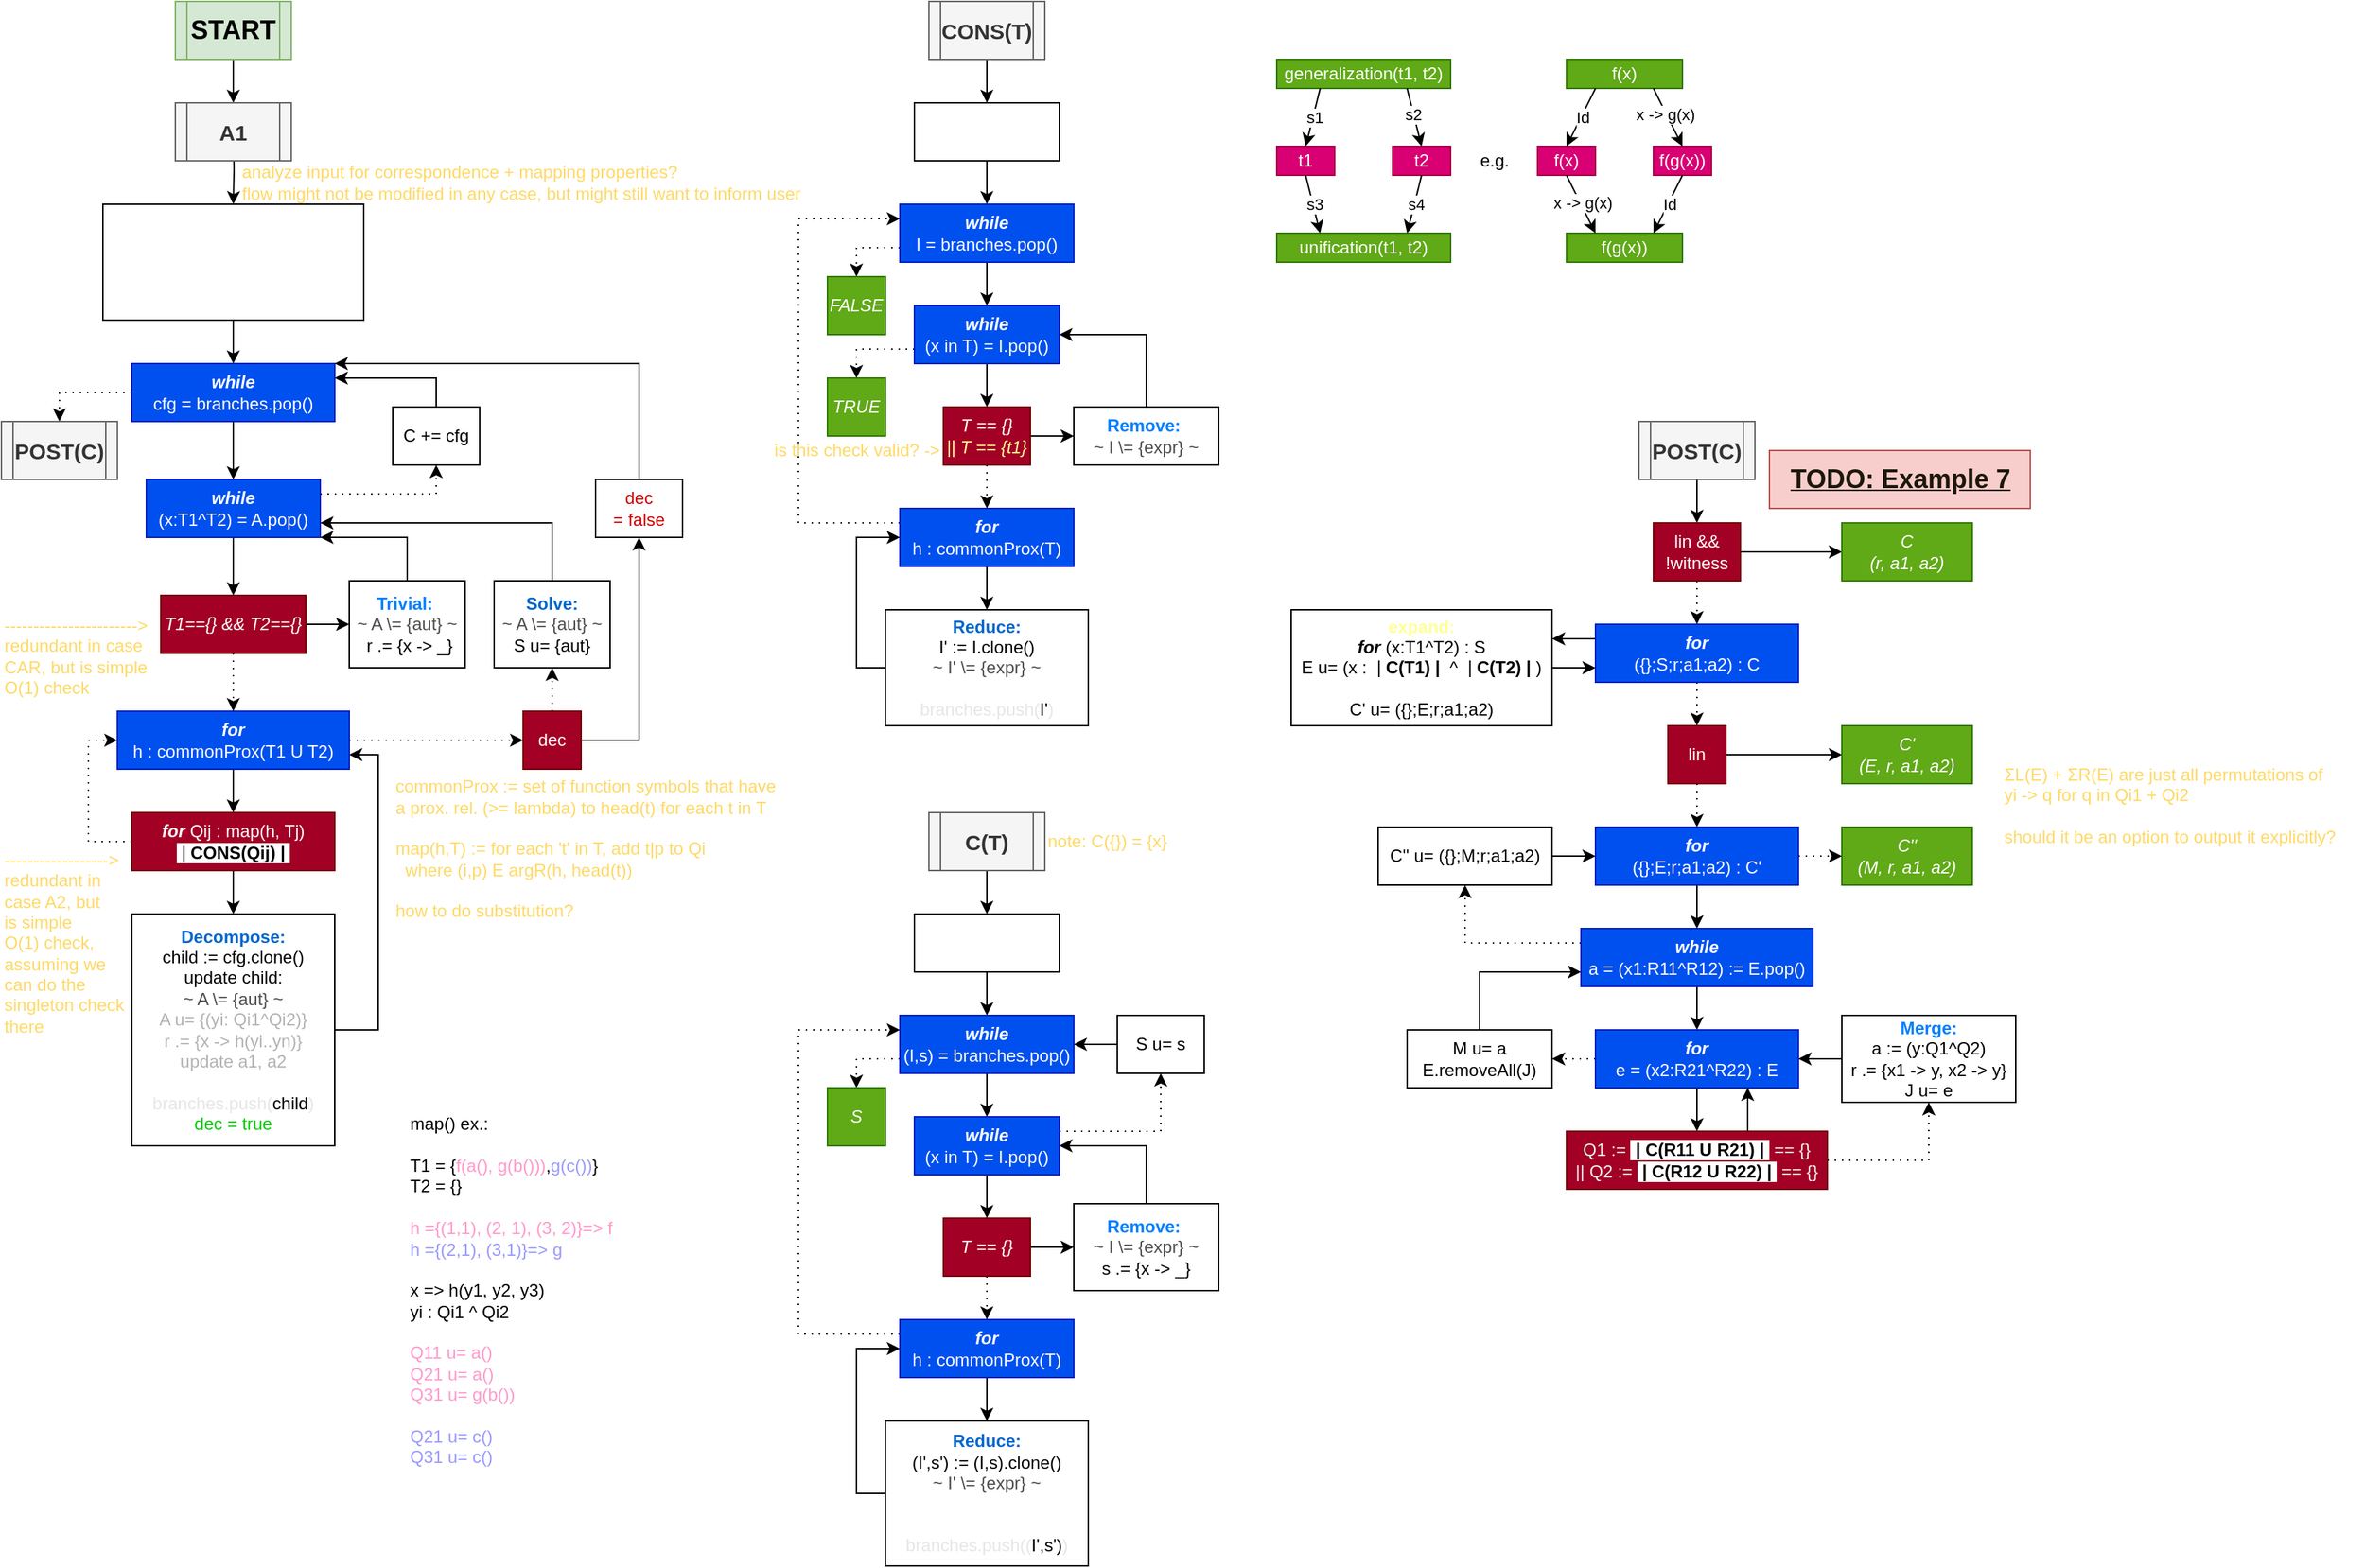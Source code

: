 <mxfile version="24.4.0" type="device">
  <diagram name="Page-1" id="MV5HsdUabSFrRN66-z7L">
    <mxGraphModel dx="574" dy="354" grid="1" gridSize="10" guides="1" tooltips="1" connect="1" arrows="1" fold="1" page="1" pageScale="1" pageWidth="850" pageHeight="1100" math="0" shadow="0">
      <root>
        <mxCell id="0" />
        <mxCell id="1" parent="0" />
        <mxCell id="2ND7MC_ksWg2ifwJMLWy-13" style="edgeStyle=orthogonalEdgeStyle;rounded=0;orthogonalLoop=1;jettySize=auto;html=1;exitX=0.5;exitY=0;exitDx=0;exitDy=0;entryX=1;entryY=1;entryDx=0;entryDy=0;" parent="1" source="2ND7MC_ksWg2ifwJMLWy-1" target="2ND7MC_ksWg2ifwJMLWy-4" edge="1">
          <mxGeometry relative="1" as="geometry">
            <Array as="points">
              <mxPoint x="280" y="370" />
            </Array>
          </mxGeometry>
        </mxCell>
        <mxCell id="2ND7MC_ksWg2ifwJMLWy-1" value="&lt;div&gt;&lt;font color=&quot;#007fff&quot;&gt;&lt;b&gt;Trivial:&lt;/b&gt;&amp;nbsp;&lt;/font&gt;&lt;/div&gt;&lt;div&gt;&lt;span style=&quot;color: rgb(77, 77, 77);&quot;&gt;~ A \= {aut} ~&lt;/span&gt;&lt;br&gt;&lt;/div&gt;&lt;div&gt;&amp;nbsp;r .= {x -&amp;gt; _}&lt;br&gt;&lt;/div&gt;" style="rounded=0;whiteSpace=wrap;html=1;" parent="1" vertex="1">
          <mxGeometry x="240" y="400" width="80" height="60" as="geometry" />
        </mxCell>
        <mxCell id="YFqGZq6FjnmfQghPlma_-5" style="edgeStyle=orthogonalEdgeStyle;rounded=0;orthogonalLoop=1;jettySize=auto;html=1;exitX=1;exitY=0.5;exitDx=0;exitDy=0;entryX=1;entryY=0.75;entryDx=0;entryDy=0;" parent="1" source="2ND7MC_ksWg2ifwJMLWy-2" target="2ND7MC_ksWg2ifwJMLWy-8" edge="1">
          <mxGeometry relative="1" as="geometry">
            <Array as="points">
              <mxPoint x="260" y="710" />
              <mxPoint x="260" y="520" />
            </Array>
          </mxGeometry>
        </mxCell>
        <mxCell id="2ND7MC_ksWg2ifwJMLWy-2" value="&lt;div&gt;&lt;b&gt;&lt;font color=&quot;#0066cc&quot;&gt;Decompose:&lt;/font&gt;&lt;/b&gt;&lt;/div&gt;&lt;div&gt;child := cfg.clone()&lt;/div&gt;&lt;div&gt;update child:&lt;/div&gt;&lt;div&gt;&lt;font color=&quot;#4d4d4d&quot;&gt;~ A \= {aut} ~&lt;/font&gt;&lt;/div&gt;&lt;div&gt;&lt;font color=&quot;#b3b3b3&quot;&gt;A u= {(yi: Qi1^Qi2)}&lt;/font&gt;&lt;/div&gt;&lt;div&gt;&lt;font color=&quot;#b3b3b3&quot;&gt;r .= {x -&amp;gt; h(yi..yn)}&lt;/font&gt;&lt;/div&gt;&lt;div&gt;&lt;font color=&quot;#b3b3b3&quot;&gt;update a1, a2&lt;/font&gt;&lt;/div&gt;&lt;div&gt;&lt;font color=&quot;#e6e6e6&quot;&gt;&lt;br&gt;&lt;/font&gt;&lt;/div&gt;&lt;div&gt;&lt;font color=&quot;#e6e6e6&quot;&gt;branches.push(&lt;/font&gt;child&lt;font color=&quot;#e6e6e6&quot;&gt;)&lt;/font&gt;&lt;/div&gt;&lt;div&gt;&lt;font color=&quot;#00cc00&quot;&gt;dec = true&lt;/font&gt;&lt;/div&gt;" style="rounded=0;whiteSpace=wrap;html=1;" parent="1" vertex="1">
          <mxGeometry x="90" y="630" width="140" height="160" as="geometry" />
        </mxCell>
        <mxCell id="2ND7MC_ksWg2ifwJMLWy-11" value="" style="edgeStyle=orthogonalEdgeStyle;rounded=0;orthogonalLoop=1;jettySize=auto;html=1;exitX=0.5;exitY=1;exitDx=0;exitDy=0;entryX=0.5;entryY=0;entryDx=0;entryDy=0;" parent="1" source="2ND7MC_ksWg2ifwJMLWy-4" target="2ND7MC_ksWg2ifwJMLWy-5" edge="1">
          <mxGeometry relative="1" as="geometry">
            <mxPoint as="offset" />
          </mxGeometry>
        </mxCell>
        <mxCell id="2ND7MC_ksWg2ifwJMLWy-49" style="edgeStyle=orthogonalEdgeStyle;rounded=0;orthogonalLoop=1;jettySize=auto;html=1;exitX=1;exitY=0.25;exitDx=0;exitDy=0;entryX=0.5;entryY=1;entryDx=0;entryDy=0;dashed=1;dashPattern=1 4;" parent="1" source="2ND7MC_ksWg2ifwJMLWy-4" target="qYV4E5M03xOuEYzBHJ9l-5" edge="1">
          <mxGeometry relative="1" as="geometry">
            <mxPoint y="370" as="targetPoint" />
            <Array as="points">
              <mxPoint x="300" y="340" />
            </Array>
          </mxGeometry>
        </mxCell>
        <mxCell id="2ND7MC_ksWg2ifwJMLWy-4" value="&lt;div&gt;&lt;b&gt;&lt;i&gt;while&lt;/i&gt;&lt;/b&gt;&lt;/div&gt;&lt;div&gt;(x:T1^T2) = A.pop()&lt;/div&gt;" style="rounded=0;whiteSpace=wrap;html=1;fillColor=#0050ef;strokeColor=#001DBC;fontColor=#ffffff;" parent="1" vertex="1">
          <mxGeometry x="100" y="330" width="120" height="40" as="geometry" />
        </mxCell>
        <mxCell id="2ND7MC_ksWg2ifwJMLWy-6" style="edgeStyle=orthogonalEdgeStyle;rounded=0;orthogonalLoop=1;jettySize=auto;html=1;exitX=1;exitY=0.5;exitDx=0;exitDy=0;entryX=0;entryY=0.5;entryDx=0;entryDy=0;" parent="1" source="2ND7MC_ksWg2ifwJMLWy-5" target="2ND7MC_ksWg2ifwJMLWy-1" edge="1">
          <mxGeometry relative="1" as="geometry" />
        </mxCell>
        <mxCell id="2ND7MC_ksWg2ifwJMLWy-9" style="edgeStyle=orthogonalEdgeStyle;rounded=0;orthogonalLoop=1;jettySize=auto;html=1;exitX=0.5;exitY=1;exitDx=0;exitDy=0;entryX=0.5;entryY=0;entryDx=0;entryDy=0;dashed=1;dashPattern=1 4;strokeWidth=1;" parent="1" source="2ND7MC_ksWg2ifwJMLWy-5" target="2ND7MC_ksWg2ifwJMLWy-8" edge="1">
          <mxGeometry relative="1" as="geometry" />
        </mxCell>
        <mxCell id="2ND7MC_ksWg2ifwJMLWy-5" value="&lt;div&gt;&lt;i style=&quot;background-color: initial;&quot;&gt;T1=={} &amp;amp;&amp;amp; T2=={}&lt;/i&gt;&lt;/div&gt;" style="rounded=0;whiteSpace=wrap;html=1;fillColor=#a20025;strokeColor=#6F0000;fontColor=#ffffff;" parent="1" vertex="1">
          <mxGeometry x="110" y="410" width="100" height="40" as="geometry" />
        </mxCell>
        <mxCell id="qYV4E5M03xOuEYzBHJ9l-33" style="edgeStyle=orthogonalEdgeStyle;rounded=0;orthogonalLoop=1;jettySize=auto;html=1;exitX=1;exitY=0.5;exitDx=0;exitDy=0;entryX=0;entryY=0.5;entryDx=0;entryDy=0;dashed=1;dashPattern=1 4;" parent="1" source="2ND7MC_ksWg2ifwJMLWy-8" target="qYV4E5M03xOuEYzBHJ9l-31" edge="1">
          <mxGeometry relative="1" as="geometry" />
        </mxCell>
        <mxCell id="YFqGZq6FjnmfQghPlma_-1" style="edgeStyle=orthogonalEdgeStyle;rounded=0;orthogonalLoop=1;jettySize=auto;html=1;exitX=0.5;exitY=1;exitDx=0;exitDy=0;entryX=0.5;entryY=0;entryDx=0;entryDy=0;" parent="1" source="2ND7MC_ksWg2ifwJMLWy-8" target="2ND7MC_ksWg2ifwJMLWy-21" edge="1">
          <mxGeometry relative="1" as="geometry" />
        </mxCell>
        <mxCell id="2ND7MC_ksWg2ifwJMLWy-8" value="&lt;div&gt;&lt;b&gt;&lt;i&gt;for&lt;/i&gt;&lt;/b&gt;&lt;/div&gt;&lt;div&gt;h : commonProx(T1 U T2)&lt;/div&gt;" style="rounded=0;whiteSpace=wrap;html=1;fillColor=#0050ef;strokeColor=#001DBC;fontColor=#ffffff;" parent="1" vertex="1">
          <mxGeometry x="80" y="490" width="160" height="40" as="geometry" />
        </mxCell>
        <mxCell id="qYV4E5M03xOuEYzBHJ9l-11" style="edgeStyle=orthogonalEdgeStyle;rounded=0;orthogonalLoop=1;jettySize=auto;html=1;exitX=0.5;exitY=1;exitDx=0;exitDy=0;entryX=0.5;entryY=0;entryDx=0;entryDy=0;" parent="1" source="2ND7MC_ksWg2ifwJMLWy-14" target="qYV4E5M03xOuEYzBHJ9l-9" edge="1">
          <mxGeometry relative="1" as="geometry" />
        </mxCell>
        <mxCell id="2ND7MC_ksWg2ifwJMLWy-14" value="&lt;div&gt;&lt;font color=&quot;#ffffff&quot;&gt;aut :=&amp;nbsp;&lt;span style=&quot;background-color: initial;&quot;&gt;(x: {lhs}^{rhs})&lt;/span&gt;&lt;/font&gt;&lt;/div&gt;&lt;div&gt;&lt;span style=&quot;background-color: initial;&quot;&gt;&lt;font color=&quot;#ffffff&quot;&gt;A := {aut}&lt;/font&gt;&lt;/span&gt;&lt;/div&gt;&lt;div&gt;&lt;font color=&quot;#ffffff&quot;&gt;cfg := (A;S={};r=x;a1=1;a2=1)&lt;/font&gt;&lt;div&gt;&lt;font color=&quot;#ffffff&quot;&gt;branches := {cfg}&lt;/font&gt;&lt;/div&gt;&lt;/div&gt;" style="rounded=0;whiteSpace=wrap;html=1;" parent="1" vertex="1">
          <mxGeometry x="70" y="140" width="180" height="80" as="geometry" />
        </mxCell>
        <mxCell id="qYV4E5M03xOuEYzBHJ9l-32" style="edgeStyle=orthogonalEdgeStyle;rounded=0;orthogonalLoop=1;jettySize=auto;html=1;exitX=0.5;exitY=0;exitDx=0;exitDy=0;entryX=1;entryY=0.75;entryDx=0;entryDy=0;" parent="1" source="2ND7MC_ksWg2ifwJMLWy-16" target="2ND7MC_ksWg2ifwJMLWy-4" edge="1">
          <mxGeometry relative="1" as="geometry">
            <mxPoint x="300" y="370" as="targetPoint" />
            <Array as="points">
              <mxPoint x="380" y="360" />
            </Array>
          </mxGeometry>
        </mxCell>
        <mxCell id="2ND7MC_ksWg2ifwJMLWy-16" value="&lt;div&gt;&lt;font color=&quot;#0066cc&quot;&gt;&lt;b&gt;Solve:&lt;/b&gt;&lt;/font&gt;&lt;/div&gt;&lt;div&gt;&lt;span style=&quot;color: rgb(77, 77, 77);&quot;&gt;~ A \= {aut} ~&lt;/span&gt;&lt;br&gt;S u= {aut}&lt;br&gt;&lt;/div&gt;" style="rounded=0;whiteSpace=wrap;html=1;" parent="1" vertex="1">
          <mxGeometry x="340" y="400" width="80" height="60" as="geometry" />
        </mxCell>
        <mxCell id="2ND7MC_ksWg2ifwJMLWy-18" value="&lt;div align=&quot;left&quot;&gt;&lt;font color=&quot;#ffd966&quot;&gt;&lt;span style=&quot;background-color: initial;&quot;&gt;commonProx := set of function symbols that have&lt;/span&gt;&lt;br&gt;&lt;/font&gt;&lt;/div&gt;&lt;div align=&quot;left&quot;&gt;&lt;font color=&quot;#ffd966&quot;&gt;&lt;span style=&quot;background-color: initial;&quot;&gt;a prox. rel. (&amp;gt;= lambda) to head(t) for each t in T&lt;/span&gt;&lt;/font&gt;&lt;/div&gt;&lt;div align=&quot;left&quot;&gt;&lt;font color=&quot;#ffd966&quot;&gt;&lt;span style=&quot;background-color: initial;&quot;&gt;&lt;br&gt;&lt;/span&gt;&lt;/font&gt;&lt;/div&gt;&lt;div&gt;&lt;span style=&quot;background-color: initial; color: rgb(255, 217, 102);&quot;&gt;map(h,T) := for each &#39;t&#39; in T, add t|p to Qi&lt;/span&gt;&lt;br&gt;&lt;/div&gt;&lt;div&gt;&lt;font color=&quot;#ffd966&quot;&gt;&amp;nbsp; where (i,p) E argR(h, head(t))&lt;/font&gt;&lt;/div&gt;&lt;div&gt;&lt;font color=&quot;#ffd966&quot;&gt;&lt;br&gt;&lt;/font&gt;&lt;/div&gt;&lt;div&gt;&lt;font color=&quot;#ffd966&quot;&gt;how to do substitution?&lt;/font&gt;&lt;/div&gt;" style="text;html=1;align=left;verticalAlign=middle;resizable=0;points=[];autosize=1;strokeColor=none;fillColor=none;" parent="1" vertex="1">
          <mxGeometry x="270" y="530" width="290" height="110" as="geometry" />
        </mxCell>
        <mxCell id="2ND7MC_ksWg2ifwJMLWy-31" value="" style="edgeStyle=orthogonalEdgeStyle;rounded=0;orthogonalLoop=1;jettySize=auto;html=1;exitX=0.5;exitY=1;exitDx=0;exitDy=0;entryX=0.5;entryY=0;entryDx=0;entryDy=0;" parent="1" source="2ND7MC_ksWg2ifwJMLWy-21" target="2ND7MC_ksWg2ifwJMLWy-2" edge="1">
          <mxGeometry relative="1" as="geometry" />
        </mxCell>
        <mxCell id="YFqGZq6FjnmfQghPlma_-4" style="edgeStyle=orthogonalEdgeStyle;rounded=0;orthogonalLoop=1;jettySize=auto;html=1;exitX=0;exitY=0.5;exitDx=0;exitDy=0;entryX=0;entryY=0.5;entryDx=0;entryDy=0;dashed=1;dashPattern=1 4;" parent="1" source="2ND7MC_ksWg2ifwJMLWy-21" target="2ND7MC_ksWg2ifwJMLWy-8" edge="1">
          <mxGeometry relative="1" as="geometry" />
        </mxCell>
        <mxCell id="2ND7MC_ksWg2ifwJMLWy-21" value="&lt;div&gt;&lt;span style=&quot;background-color: initial;&quot;&gt;&lt;b style=&quot;font-style: italic;&quot;&gt;for&lt;/b&gt; Qij :&lt;/span&gt;&lt;span style=&quot;background-color: initial;&quot;&gt;&amp;nbsp;map(h, Tj)&lt;/span&gt;&lt;br&gt;&lt;/div&gt;&lt;div&gt;&lt;i&gt;&lt;span style=&quot;color: rgb(0, 0, 0); background-color: rgb(255, 255, 255);&quot;&gt;&amp;nbsp;|&amp;nbsp;&lt;/span&gt;&lt;/i&gt;&lt;b style=&quot;&quot;&gt;&lt;font style=&quot;background-color: rgb(255, 255, 255);&quot; color=&quot;#000000&quot;&gt;CONS(Qij) |&amp;nbsp;&lt;/font&gt;&lt;/b&gt;&lt;br&gt;&lt;/div&gt;" style="rounded=0;whiteSpace=wrap;html=1;fillColor=#a20025;strokeColor=#6F0000;fontColor=#ffffff;" parent="1" vertex="1">
          <mxGeometry x="90" y="560" width="140" height="40" as="geometry" />
        </mxCell>
        <mxCell id="qYV4E5M03xOuEYzBHJ9l-13" style="edgeStyle=orthogonalEdgeStyle;rounded=0;orthogonalLoop=1;jettySize=auto;html=1;exitX=0.5;exitY=0;exitDx=0;exitDy=0;entryX=1;entryY=0.25;entryDx=0;entryDy=0;" parent="1" source="qYV4E5M03xOuEYzBHJ9l-5" target="qYV4E5M03xOuEYzBHJ9l-9" edge="1">
          <mxGeometry relative="1" as="geometry">
            <Array as="points">
              <mxPoint x="300" y="260" />
            </Array>
          </mxGeometry>
        </mxCell>
        <mxCell id="qYV4E5M03xOuEYzBHJ9l-5" value="C += cfg" style="rounded=0;whiteSpace=wrap;html=1;" parent="1" vertex="1">
          <mxGeometry x="270" y="280" width="60" height="40" as="geometry" />
        </mxCell>
        <mxCell id="qYV4E5M03xOuEYzBHJ9l-12" style="edgeStyle=orthogonalEdgeStyle;rounded=0;orthogonalLoop=1;jettySize=auto;html=1;exitX=0.5;exitY=1;exitDx=0;exitDy=0;entryX=0.5;entryY=0;entryDx=0;entryDy=0;" parent="1" source="qYV4E5M03xOuEYzBHJ9l-9" target="2ND7MC_ksWg2ifwJMLWy-4" edge="1">
          <mxGeometry relative="1" as="geometry" />
        </mxCell>
        <mxCell id="qYV4E5M03xOuEYzBHJ9l-15" style="edgeStyle=orthogonalEdgeStyle;rounded=0;orthogonalLoop=1;jettySize=auto;html=1;exitX=0;exitY=0.5;exitDx=0;exitDy=0;entryX=0.5;entryY=0;entryDx=0;entryDy=0;dashed=1;dashPattern=1 4;" parent="1" source="qYV4E5M03xOuEYzBHJ9l-9" edge="1">
          <mxGeometry relative="1" as="geometry">
            <mxPoint x="500" y="200" as="sourcePoint" />
            <mxPoint x="40" y="290" as="targetPoint" />
            <Array as="points">
              <mxPoint x="40" y="270" />
            </Array>
          </mxGeometry>
        </mxCell>
        <mxCell id="qYV4E5M03xOuEYzBHJ9l-9" value="&lt;div&gt;&lt;i style=&quot;font-weight: bold;&quot;&gt;while&lt;/i&gt;&lt;/div&gt;&lt;div&gt;cfg = branches.pop()&lt;/div&gt;" style="rounded=0;whiteSpace=wrap;html=1;fillColor=#0050ef;strokeColor=#001DBC;fontColor=#ffffff;" parent="1" vertex="1">
          <mxGeometry x="90" y="250" width="140" height="40" as="geometry" />
        </mxCell>
        <mxCell id="qYV4E5M03xOuEYzBHJ9l-36" style="edgeStyle=orthogonalEdgeStyle;rounded=0;orthogonalLoop=1;jettySize=auto;html=1;exitX=0.5;exitY=0;exitDx=0;exitDy=0;entryX=1;entryY=0;entryDx=0;entryDy=0;" parent="1" source="qYV4E5M03xOuEYzBHJ9l-30" target="qYV4E5M03xOuEYzBHJ9l-9" edge="1">
          <mxGeometry relative="1" as="geometry">
            <mxPoint x="310" y="270" as="targetPoint" />
            <Array as="points">
              <mxPoint x="440" y="250" />
            </Array>
          </mxGeometry>
        </mxCell>
        <mxCell id="qYV4E5M03xOuEYzBHJ9l-30" value="&lt;font color=&quot;#cc0000&quot;&gt;dec&lt;/font&gt;&lt;div&gt;&lt;font color=&quot;#cc0000&quot;&gt;= false&lt;/font&gt;&lt;/div&gt;" style="rounded=0;whiteSpace=wrap;html=1;" parent="1" vertex="1">
          <mxGeometry x="410" y="330" width="60" height="40" as="geometry" />
        </mxCell>
        <mxCell id="qYV4E5M03xOuEYzBHJ9l-34" style="edgeStyle=orthogonalEdgeStyle;rounded=0;orthogonalLoop=1;jettySize=auto;html=1;exitX=0.5;exitY=0;exitDx=0;exitDy=0;entryX=0.5;entryY=1;entryDx=0;entryDy=0;dashed=1;dashPattern=1 4;" parent="1" source="qYV4E5M03xOuEYzBHJ9l-31" target="2ND7MC_ksWg2ifwJMLWy-16" edge="1">
          <mxGeometry relative="1" as="geometry" />
        </mxCell>
        <mxCell id="qYV4E5M03xOuEYzBHJ9l-35" style="edgeStyle=orthogonalEdgeStyle;rounded=0;orthogonalLoop=1;jettySize=auto;html=1;exitX=1;exitY=0.5;exitDx=0;exitDy=0;entryX=0.5;entryY=1;entryDx=0;entryDy=0;" parent="1" source="qYV4E5M03xOuEYzBHJ9l-31" target="qYV4E5M03xOuEYzBHJ9l-30" edge="1">
          <mxGeometry relative="1" as="geometry" />
        </mxCell>
        <mxCell id="qYV4E5M03xOuEYzBHJ9l-31" value="dec" style="rounded=0;whiteSpace=wrap;html=1;fillColor=#a20025;fontColor=#ffffff;strokeColor=#6F0000;" parent="1" vertex="1">
          <mxGeometry x="360" y="490" width="40" height="40" as="geometry" />
        </mxCell>
        <mxCell id="qYV4E5M03xOuEYzBHJ9l-41" style="edgeStyle=orthogonalEdgeStyle;rounded=0;orthogonalLoop=1;jettySize=auto;html=1;exitX=0.5;exitY=1;exitDx=0;exitDy=0;entryX=0.5;entryY=0;entryDx=0;entryDy=0;" parent="1" target="2ND7MC_ksWg2ifwJMLWy-14" edge="1">
          <mxGeometry relative="1" as="geometry">
            <mxPoint x="160" y="90" as="sourcePoint" />
          </mxGeometry>
        </mxCell>
        <mxCell id="nS1F547-piA9_K0EXpSQ-3" style="edgeStyle=orthogonalEdgeStyle;rounded=0;orthogonalLoop=1;jettySize=auto;html=1;exitX=0.5;exitY=1;exitDx=0;exitDy=0;entryX=0.5;entryY=0;entryDx=0;entryDy=0;" edge="1" parent="1" source="qYV4E5M03xOuEYzBHJ9l-60" target="qYV4E5M03xOuEYzBHJ9l-61">
          <mxGeometry relative="1" as="geometry" />
        </mxCell>
        <mxCell id="qYV4E5M03xOuEYzBHJ9l-60" value="&lt;font size=&quot;1&quot; color=&quot;#000000&quot; style=&quot;&quot;&gt;&lt;b style=&quot;font-size: 18px;&quot;&gt;START&lt;/b&gt;&lt;/font&gt;" style="shape=process;whiteSpace=wrap;html=1;backgroundOutline=1;fillColor=#d5e8d4;strokeColor=#82b366;" parent="1" vertex="1">
          <mxGeometry x="120" width="80" height="40" as="geometry" />
        </mxCell>
        <mxCell id="qYV4E5M03xOuEYzBHJ9l-61" value="&lt;font style=&quot;font-size: 15px;&quot;&gt;&lt;b&gt;A1&lt;/b&gt;&lt;/font&gt;" style="shape=process;whiteSpace=wrap;html=1;backgroundOutline=1;fillColor=#f5f5f5;fontColor=#333333;strokeColor=#666666;" parent="1" vertex="1">
          <mxGeometry x="120" y="70" width="80" height="40" as="geometry" />
        </mxCell>
        <mxCell id="qYV4E5M03xOuEYzBHJ9l-62" value="&lt;font style=&quot;font-size: 15px;&quot;&gt;&lt;b&gt;POST(C)&lt;/b&gt;&lt;/font&gt;" style="shape=process;whiteSpace=wrap;html=1;backgroundOutline=1;fillColor=#f5f5f5;fontColor=#333333;strokeColor=#666666;" parent="1" vertex="1">
          <mxGeometry y="290" width="80" height="40" as="geometry" />
        </mxCell>
        <mxCell id="6lFc_eY8YoypXEXzRmWN-25" style="edgeStyle=orthogonalEdgeStyle;rounded=0;orthogonalLoop=1;jettySize=auto;html=1;exitX=0.5;exitY=1;exitDx=0;exitDy=0;entryX=0.5;entryY=0;entryDx=0;entryDy=0;" parent="1" source="qYV4E5M03xOuEYzBHJ9l-63" target="qYV4E5M03xOuEYzBHJ9l-65" edge="1">
          <mxGeometry relative="1" as="geometry" />
        </mxCell>
        <mxCell id="qYV4E5M03xOuEYzBHJ9l-63" value="&lt;font style=&quot;font-size: 15px;&quot;&gt;&lt;b&gt;CONS(T)&lt;/b&gt;&lt;/font&gt;" style="shape=process;whiteSpace=wrap;html=1;backgroundOutline=1;fillColor=#f5f5f5;fontColor=#333333;strokeColor=#666666;" parent="1" vertex="1">
          <mxGeometry x="640" width="80" height="40" as="geometry" />
        </mxCell>
        <mxCell id="hu6mcXlgPlEyBDpV5Ew1-13" style="edgeStyle=orthogonalEdgeStyle;rounded=0;orthogonalLoop=1;jettySize=auto;html=1;exitX=0.5;exitY=1;exitDx=0;exitDy=0;entryX=0.5;entryY=0;entryDx=0;entryDy=0;" parent="1" source="qYV4E5M03xOuEYzBHJ9l-65" target="hu6mcXlgPlEyBDpV5Ew1-9" edge="1">
          <mxGeometry relative="1" as="geometry" />
        </mxCell>
        <mxCell id="qYV4E5M03xOuEYzBHJ9l-65" value="&lt;div&gt;&lt;font color=&quot;#ffffff&quot;&gt;&lt;span style=&quot;background-color: initial;&quot;&gt;I :=&amp;nbsp;&lt;/span&gt;&lt;span style=&quot;background-color: initial;&quot;&gt;{(x in T)}&lt;/span&gt;&lt;/font&gt;&lt;/div&gt;&lt;font color=&quot;#ffffff&quot;&gt;branches := {I}&lt;/font&gt;" style="rounded=0;whiteSpace=wrap;html=1;" parent="1" vertex="1">
          <mxGeometry x="630" y="70" width="100" height="40" as="geometry" />
        </mxCell>
        <mxCell id="qYV4E5M03xOuEYzBHJ9l-70" style="edgeStyle=orthogonalEdgeStyle;rounded=0;orthogonalLoop=1;jettySize=auto;html=1;exitX=0.5;exitY=1;exitDx=0;exitDy=0;entryX=0.5;entryY=0;entryDx=0;entryDy=0;" parent="1" source="qYV4E5M03xOuEYzBHJ9l-66" target="qYV4E5M03xOuEYzBHJ9l-69" edge="1">
          <mxGeometry relative="1" as="geometry" />
        </mxCell>
        <mxCell id="hu6mcXlgPlEyBDpV5Ew1-8" style="edgeStyle=orthogonalEdgeStyle;rounded=0;orthogonalLoop=1;jettySize=auto;html=1;exitX=0;exitY=0.5;exitDx=0;exitDy=0;entryX=0.5;entryY=0;entryDx=0;entryDy=0;dashed=1;dashPattern=1 4;" parent="1" target="hu6mcXlgPlEyBDpV5Ew1-7" edge="1">
          <mxGeometry relative="1" as="geometry">
            <mxPoint x="630" y="240" as="sourcePoint" />
            <Array as="points">
              <mxPoint x="590" y="240" />
            </Array>
          </mxGeometry>
        </mxCell>
        <mxCell id="qYV4E5M03xOuEYzBHJ9l-66" value="&lt;div&gt;&lt;i style=&quot;font-weight: bold;&quot;&gt;while&lt;/i&gt;&lt;/div&gt;&lt;div&gt;(x in T) = I.pop()&lt;/div&gt;" style="rounded=0;whiteSpace=wrap;html=1;fillColor=#0050ef;strokeColor=#001DBC;fontColor=#ffffff;" parent="1" vertex="1">
          <mxGeometry x="630" y="210" width="100" height="40" as="geometry" />
        </mxCell>
        <mxCell id="qYV4E5M03xOuEYzBHJ9l-74" style="edgeStyle=orthogonalEdgeStyle;rounded=0;orthogonalLoop=1;jettySize=auto;html=1;exitX=1;exitY=0.5;exitDx=0;exitDy=0;entryX=0;entryY=0.5;entryDx=0;entryDy=0;" parent="1" source="qYV4E5M03xOuEYzBHJ9l-69" target="qYV4E5M03xOuEYzBHJ9l-73" edge="1">
          <mxGeometry relative="1" as="geometry" />
        </mxCell>
        <mxCell id="qYV4E5M03xOuEYzBHJ9l-82" style="edgeStyle=orthogonalEdgeStyle;rounded=0;orthogonalLoop=1;jettySize=auto;html=1;exitX=0.5;exitY=1;exitDx=0;exitDy=0;entryX=0.5;entryY=0;entryDx=0;entryDy=0;dashed=1;dashPattern=1 4;" parent="1" source="qYV4E5M03xOuEYzBHJ9l-69" target="qYV4E5M03xOuEYzBHJ9l-81" edge="1">
          <mxGeometry relative="1" as="geometry" />
        </mxCell>
        <mxCell id="qYV4E5M03xOuEYzBHJ9l-69" value="&lt;i&gt;T == {}&lt;/i&gt;&lt;div&gt;&lt;i&gt;&lt;font color=&quot;#ffff99&quot;&gt;|| T == {t1}&lt;/font&gt;&lt;/i&gt;&lt;/div&gt;" style="rounded=0;whiteSpace=wrap;html=1;fillColor=#a20025;strokeColor=#6F0000;fontColor=#ffffff;" parent="1" vertex="1">
          <mxGeometry x="650" y="280" width="60" height="40" as="geometry" />
        </mxCell>
        <mxCell id="qYV4E5M03xOuEYzBHJ9l-75" style="edgeStyle=orthogonalEdgeStyle;rounded=0;orthogonalLoop=1;jettySize=auto;html=1;exitX=0.5;exitY=0;exitDx=0;exitDy=0;entryX=1;entryY=0.5;entryDx=0;entryDy=0;" parent="1" source="qYV4E5M03xOuEYzBHJ9l-73" target="qYV4E5M03xOuEYzBHJ9l-66" edge="1">
          <mxGeometry relative="1" as="geometry" />
        </mxCell>
        <mxCell id="qYV4E5M03xOuEYzBHJ9l-73" value="&lt;div&gt;&lt;font color=&quot;#007fff&quot;&gt;&lt;b&gt;Remove:&lt;/b&gt;&amp;nbsp;&lt;/font&gt;&lt;/div&gt;&lt;div&gt;&lt;span style=&quot;color: rgb(77, 77, 77);&quot;&gt;~ I \=&lt;/span&gt;&lt;font color=&quot;#4d4d4d&quot;&gt; {expr} &lt;/font&gt;&lt;span style=&quot;color: rgb(77, 77, 77);&quot;&gt;~&lt;/span&gt;&lt;/div&gt;" style="rounded=0;whiteSpace=wrap;html=1;" parent="1" vertex="1">
          <mxGeometry x="740" y="280" width="100" height="40" as="geometry" />
        </mxCell>
        <mxCell id="hu6mcXlgPlEyBDpV5Ew1-18" style="edgeStyle=orthogonalEdgeStyle;rounded=0;orthogonalLoop=1;jettySize=auto;html=1;exitX=0;exitY=0.25;exitDx=0;exitDy=0;entryX=0;entryY=0.25;entryDx=0;entryDy=0;dashed=1;dashPattern=1 4;" parent="1" source="qYV4E5M03xOuEYzBHJ9l-81" target="hu6mcXlgPlEyBDpV5Ew1-9" edge="1">
          <mxGeometry relative="1" as="geometry">
            <Array as="points">
              <mxPoint x="550" y="360" />
              <mxPoint x="550" y="150" />
            </Array>
          </mxGeometry>
        </mxCell>
        <mxCell id="YFqGZq6FjnmfQghPlma_-6" style="edgeStyle=orthogonalEdgeStyle;rounded=0;orthogonalLoop=1;jettySize=auto;html=1;exitX=0.5;exitY=1;exitDx=0;exitDy=0;entryX=0.5;entryY=0;entryDx=0;entryDy=0;" parent="1" source="qYV4E5M03xOuEYzBHJ9l-81" target="hu6mcXlgPlEyBDpV5Ew1-1" edge="1">
          <mxGeometry relative="1" as="geometry" />
        </mxCell>
        <mxCell id="qYV4E5M03xOuEYzBHJ9l-81" value="&lt;div&gt;&lt;b&gt;&lt;i&gt;for&lt;/i&gt;&lt;/b&gt;&lt;/div&gt;&lt;div&gt;h : commonProx(T)&lt;/div&gt;" style="rounded=0;whiteSpace=wrap;html=1;fillColor=#0050ef;strokeColor=#001DBC;fontColor=#ffffff;" parent="1" vertex="1">
          <mxGeometry x="620" y="350" width="120" height="40" as="geometry" />
        </mxCell>
        <mxCell id="YFqGZq6FjnmfQghPlma_-7" style="edgeStyle=orthogonalEdgeStyle;rounded=0;orthogonalLoop=1;jettySize=auto;html=1;exitX=0;exitY=0.5;exitDx=0;exitDy=0;entryX=0;entryY=0.5;entryDx=0;entryDy=0;" parent="1" source="hu6mcXlgPlEyBDpV5Ew1-1" target="qYV4E5M03xOuEYzBHJ9l-81" edge="1">
          <mxGeometry relative="1" as="geometry" />
        </mxCell>
        <mxCell id="hu6mcXlgPlEyBDpV5Ew1-1" value="&lt;div&gt;&lt;b&gt;&lt;font color=&quot;#0066cc&quot;&gt;Reduce:&lt;/font&gt;&lt;/b&gt;&lt;/div&gt;&lt;div&gt;I&#39; := I.clone()&lt;/div&gt;&lt;div&gt;&lt;span style=&quot;color: rgb(77, 77, 77);&quot;&gt;~ I&#39; \=&lt;/span&gt;&lt;font color=&quot;#4d4d4d&quot;&gt;&amp;nbsp;{expr}&amp;nbsp;&lt;/font&gt;&lt;span style=&quot;color: rgb(77, 77, 77);&quot;&gt;~&lt;/span&gt;&lt;br&gt;&lt;/div&gt;&lt;div&gt;&lt;font color=&quot;#ffffff&quot;&gt;I&#39; u= {(yi in map(h,T))}&lt;/font&gt;&lt;/div&gt;&lt;div&gt;&lt;font color=&quot;#e6e6e6&quot;&gt;branches.push(&lt;/font&gt;I&#39;&lt;font color=&quot;#e6e6e6&quot;&gt;)&lt;/font&gt;&lt;/div&gt;" style="rounded=0;whiteSpace=wrap;html=1;" parent="1" vertex="1">
          <mxGeometry x="610" y="420" width="140" height="80" as="geometry" />
        </mxCell>
        <mxCell id="hu6mcXlgPlEyBDpV5Ew1-7" value="&lt;i&gt;TRUE&lt;/i&gt;" style="rounded=0;whiteSpace=wrap;html=1;fillColor=#60a917;strokeColor=#2D7600;fontColor=#ffffff;" parent="1" vertex="1">
          <mxGeometry x="570" y="260" width="40" height="40" as="geometry" />
        </mxCell>
        <mxCell id="hu6mcXlgPlEyBDpV5Ew1-10" style="edgeStyle=orthogonalEdgeStyle;rounded=0;orthogonalLoop=1;jettySize=auto;html=1;exitX=0.5;exitY=1;exitDx=0;exitDy=0;entryX=0.5;entryY=0;entryDx=0;entryDy=0;" parent="1" source="hu6mcXlgPlEyBDpV5Ew1-9" target="qYV4E5M03xOuEYzBHJ9l-66" edge="1">
          <mxGeometry relative="1" as="geometry" />
        </mxCell>
        <mxCell id="hu6mcXlgPlEyBDpV5Ew1-12" style="edgeStyle=orthogonalEdgeStyle;rounded=0;orthogonalLoop=1;jettySize=auto;html=1;exitX=0;exitY=0.5;exitDx=0;exitDy=0;entryX=0.5;entryY=0;entryDx=0;entryDy=0;dashed=1;dashPattern=1 4;" parent="1" target="hu6mcXlgPlEyBDpV5Ew1-11" edge="1">
          <mxGeometry relative="1" as="geometry">
            <mxPoint x="620" y="170" as="sourcePoint" />
          </mxGeometry>
        </mxCell>
        <mxCell id="hu6mcXlgPlEyBDpV5Ew1-9" value="&lt;div&gt;&lt;i style=&quot;font-weight: bold;&quot;&gt;while&lt;/i&gt;&lt;/div&gt;&lt;div&gt;I = branches.pop()&lt;/div&gt;" style="rounded=0;whiteSpace=wrap;html=1;fillColor=#0050ef;strokeColor=#001DBC;fontColor=#ffffff;" parent="1" vertex="1">
          <mxGeometry x="620" y="140" width="120" height="40" as="geometry" />
        </mxCell>
        <mxCell id="hu6mcXlgPlEyBDpV5Ew1-11" value="&lt;i&gt;FALSE&lt;/i&gt;" style="rounded=0;whiteSpace=wrap;html=1;fillColor=#60a917;strokeColor=#2D7600;fontColor=#ffffff;" parent="1" vertex="1">
          <mxGeometry x="570" y="190" width="40" height="40" as="geometry" />
        </mxCell>
        <mxCell id="qK_y-x9gpYQC0bbl0m_x-9" style="edgeStyle=orthogonalEdgeStyle;rounded=0;orthogonalLoop=1;jettySize=auto;html=1;exitX=0.5;exitY=1;exitDx=0;exitDy=0;entryX=0.5;entryY=0;entryDx=0;entryDy=0;" parent="1" source="hu6mcXlgPlEyBDpV5Ew1-17" target="qK_y-x9gpYQC0bbl0m_x-8" edge="1">
          <mxGeometry relative="1" as="geometry" />
        </mxCell>
        <mxCell id="hu6mcXlgPlEyBDpV5Ew1-17" value="&lt;font style=&quot;font-size: 15px;&quot;&gt;&lt;b&gt;POST(C)&lt;/b&gt;&lt;/font&gt;" style="shape=process;whiteSpace=wrap;html=1;backgroundOutline=1;fillColor=#f5f5f5;fontColor=#333333;strokeColor=#666666;" parent="1" vertex="1">
          <mxGeometry x="1130" y="290" width="80" height="40" as="geometry" />
        </mxCell>
        <mxCell id="qK_y-x9gpYQC0bbl0m_x-4" style="edgeStyle=orthogonalEdgeStyle;rounded=0;orthogonalLoop=1;jettySize=auto;html=1;exitX=0.5;exitY=1;exitDx=0;exitDy=0;entryX=0.5;entryY=0;entryDx=0;entryDy=0;dashed=1;dashPattern=1 4;" parent="1" source="hu6mcXlgPlEyBDpV5Ew1-22" target="Q2FId8yKk_eVO32PVIF4-1" edge="1">
          <mxGeometry relative="1" as="geometry" />
        </mxCell>
        <mxCell id="nS1F547-piA9_K0EXpSQ-44" style="edgeStyle=orthogonalEdgeStyle;rounded=0;orthogonalLoop=1;jettySize=auto;html=1;exitX=0;exitY=0.25;exitDx=0;exitDy=0;entryX=1;entryY=0.25;entryDx=0;entryDy=0;" edge="1" parent="1" source="hu6mcXlgPlEyBDpV5Ew1-22" target="hu6mcXlgPlEyBDpV5Ew1-24">
          <mxGeometry relative="1" as="geometry" />
        </mxCell>
        <mxCell id="hu6mcXlgPlEyBDpV5Ew1-22" value="&lt;div&gt;&lt;b&gt;&lt;i&gt;for&lt;/i&gt;&lt;/b&gt;&lt;/div&gt;&lt;div&gt;({};S;r;a1;a2) : C&lt;/div&gt;" style="rounded=0;whiteSpace=wrap;html=1;fillColor=#0050ef;strokeColor=#001DBC;fontColor=#ffffff;" parent="1" vertex="1">
          <mxGeometry x="1100" y="430" width="140" height="40" as="geometry" />
        </mxCell>
        <mxCell id="nS1F547-piA9_K0EXpSQ-45" style="edgeStyle=orthogonalEdgeStyle;rounded=0;orthogonalLoop=1;jettySize=auto;html=1;exitX=1;exitY=0.5;exitDx=0;exitDy=0;entryX=0;entryY=0.75;entryDx=0;entryDy=0;" edge="1" parent="1" source="hu6mcXlgPlEyBDpV5Ew1-24" target="hu6mcXlgPlEyBDpV5Ew1-22">
          <mxGeometry relative="1" as="geometry" />
        </mxCell>
        <mxCell id="hu6mcXlgPlEyBDpV5Ew1-24" value="&lt;div&gt;&lt;b&gt;&lt;font color=&quot;#ffff99&quot;&gt;expand:&lt;/font&gt;&lt;/b&gt;&lt;/div&gt;&lt;div&gt;&lt;b&gt;&lt;i&gt;for&lt;/i&gt;&lt;/b&gt; (x:T1^T2) : S&lt;/div&gt;E u= (x :&amp;nbsp;&lt;i style=&quot;color: rgb(255, 255, 255);&quot;&gt;&lt;span style=&quot;background-color: rgb(255, 255, 255);&quot;&gt;&lt;font color=&quot;#000000&quot;&gt;&amp;nbsp;|&amp;nbsp;&lt;/font&gt;&lt;/span&gt;&lt;/i&gt;&lt;b style=&quot;color: rgb(255, 255, 255);&quot;&gt;&lt;font style=&quot;background-color: rgb(255, 255, 255);&quot; color=&quot;#000000&quot;&gt;C(T1) |&amp;nbsp;&lt;/font&gt;&lt;/b&gt;&amp;nbsp;^&amp;nbsp;&lt;i style=&quot;color: rgb(255, 255, 255);&quot;&gt;&lt;span style=&quot;background-color: rgb(255, 255, 255);&quot;&gt;&lt;font color=&quot;#000000&quot;&gt;&amp;nbsp;|&amp;nbsp;&lt;/font&gt;&lt;/span&gt;&lt;/i&gt;&lt;b style=&quot;color: rgb(255, 255, 255);&quot;&gt;&lt;font style=&quot;background-color: rgb(255, 255, 255);&quot; color=&quot;#000000&quot;&gt;C(T2) |&amp;nbsp;&lt;/font&gt;&lt;/b&gt;)&lt;div&gt;&lt;br&gt;&lt;/div&gt;&lt;div&gt;C&#39; u= ({};E;r;a1;a2)&lt;br&gt;&lt;/div&gt;" style="rounded=0;whiteSpace=wrap;html=1;" parent="1" vertex="1">
          <mxGeometry x="890" y="420" width="180" height="80" as="geometry" />
        </mxCell>
        <mxCell id="mmXXrQ7j14aXwqI5WGvC-3" style="edgeStyle=orthogonalEdgeStyle;rounded=0;orthogonalLoop=1;jettySize=auto;html=1;exitX=0.5;exitY=1;exitDx=0;exitDy=0;entryX=0.5;entryY=0;entryDx=0;entryDy=0;" parent="1" source="mmXXrQ7j14aXwqI5WGvC-4" target="mmXXrQ7j14aXwqI5WGvC-6" edge="1">
          <mxGeometry relative="1" as="geometry" />
        </mxCell>
        <mxCell id="mmXXrQ7j14aXwqI5WGvC-4" value="&lt;font style=&quot;&quot;&gt;&lt;span style=&quot;font-size: 15px;&quot;&gt;&lt;b&gt;C&lt;/b&gt;&lt;/span&gt;&lt;b style=&quot;font-size: 15px;&quot;&gt;(T)&lt;/b&gt;&lt;/font&gt;" style="shape=process;whiteSpace=wrap;html=1;backgroundOutline=1;fillColor=#f5f5f5;fontColor=#333333;strokeColor=#666666;" parent="1" vertex="1">
          <mxGeometry x="640" y="560" width="80" height="40" as="geometry" />
        </mxCell>
        <mxCell id="mmXXrQ7j14aXwqI5WGvC-5" style="edgeStyle=orthogonalEdgeStyle;rounded=0;orthogonalLoop=1;jettySize=auto;html=1;exitX=0.5;exitY=1;exitDx=0;exitDy=0;entryX=0.5;entryY=0;entryDx=0;entryDy=0;" parent="1" source="mmXXrQ7j14aXwqI5WGvC-6" target="mmXXrQ7j14aXwqI5WGvC-26" edge="1">
          <mxGeometry relative="1" as="geometry" />
        </mxCell>
        <mxCell id="mmXXrQ7j14aXwqI5WGvC-6" value="&lt;div&gt;&lt;font color=&quot;#ffffff&quot;&gt;&lt;span style=&quot;background-color: initial;&quot;&gt;I :=&amp;nbsp;&lt;/span&gt;&lt;span style=&quot;background-color: initial;&quot;&gt;{(x in T)}&lt;/span&gt;&lt;/font&gt;&lt;/div&gt;&lt;font color=&quot;#ffffff&quot;&gt;branches := {(I,x)}&lt;/font&gt;" style="rounded=0;whiteSpace=wrap;html=1;" parent="1" vertex="1">
          <mxGeometry x="630" y="630" width="100" height="40" as="geometry" />
        </mxCell>
        <mxCell id="mmXXrQ7j14aXwqI5WGvC-7" style="edgeStyle=orthogonalEdgeStyle;rounded=0;orthogonalLoop=1;jettySize=auto;html=1;exitX=0.5;exitY=1;exitDx=0;exitDy=0;entryX=0.5;entryY=0;entryDx=0;entryDy=0;" parent="1" source="mmXXrQ7j14aXwqI5WGvC-9" target="mmXXrQ7j14aXwqI5WGvC-12" edge="1">
          <mxGeometry relative="1" as="geometry" />
        </mxCell>
        <mxCell id="mmXXrQ7j14aXwqI5WGvC-31" style="edgeStyle=orthogonalEdgeStyle;rounded=0;orthogonalLoop=1;jettySize=auto;html=1;exitX=1;exitY=0.25;exitDx=0;exitDy=0;entryX=0.5;entryY=1;entryDx=0;entryDy=0;dashed=1;dashPattern=1 4;" parent="1" source="mmXXrQ7j14aXwqI5WGvC-9" target="mmXXrQ7j14aXwqI5WGvC-30" edge="1">
          <mxGeometry relative="1" as="geometry" />
        </mxCell>
        <mxCell id="mmXXrQ7j14aXwqI5WGvC-9" value="&lt;div&gt;&lt;i style=&quot;font-weight: bold;&quot;&gt;while&lt;/i&gt;&lt;/div&gt;&lt;div&gt;(x in T) = I.pop()&lt;/div&gt;" style="rounded=0;whiteSpace=wrap;html=1;fillColor=#0050ef;strokeColor=#001DBC;fontColor=#ffffff;" parent="1" vertex="1">
          <mxGeometry x="630" y="770" width="100" height="40" as="geometry" />
        </mxCell>
        <mxCell id="mmXXrQ7j14aXwqI5WGvC-10" style="edgeStyle=orthogonalEdgeStyle;rounded=0;orthogonalLoop=1;jettySize=auto;html=1;exitX=1;exitY=0.5;exitDx=0;exitDy=0;entryX=0;entryY=0.5;entryDx=0;entryDy=0;" parent="1" source="mmXXrQ7j14aXwqI5WGvC-12" target="mmXXrQ7j14aXwqI5WGvC-14" edge="1">
          <mxGeometry relative="1" as="geometry" />
        </mxCell>
        <mxCell id="mmXXrQ7j14aXwqI5WGvC-11" style="edgeStyle=orthogonalEdgeStyle;rounded=0;orthogonalLoop=1;jettySize=auto;html=1;exitX=0.5;exitY=1;exitDx=0;exitDy=0;entryX=0.5;entryY=0;entryDx=0;entryDy=0;dashed=1;dashPattern=1 4;" parent="1" source="mmXXrQ7j14aXwqI5WGvC-12" target="mmXXrQ7j14aXwqI5WGvC-17" edge="1">
          <mxGeometry relative="1" as="geometry" />
        </mxCell>
        <mxCell id="mmXXrQ7j14aXwqI5WGvC-12" value="&lt;i&gt;T == {}&lt;/i&gt;" style="rounded=0;whiteSpace=wrap;html=1;fillColor=#a20025;strokeColor=#6F0000;fontColor=#ffffff;" parent="1" vertex="1">
          <mxGeometry x="650" y="840" width="60" height="40" as="geometry" />
        </mxCell>
        <mxCell id="mmXXrQ7j14aXwqI5WGvC-13" style="edgeStyle=orthogonalEdgeStyle;rounded=0;orthogonalLoop=1;jettySize=auto;html=1;exitX=0.5;exitY=0;exitDx=0;exitDy=0;entryX=1;entryY=0.5;entryDx=0;entryDy=0;" parent="1" source="mmXXrQ7j14aXwqI5WGvC-14" target="mmXXrQ7j14aXwqI5WGvC-9" edge="1">
          <mxGeometry relative="1" as="geometry" />
        </mxCell>
        <mxCell id="mmXXrQ7j14aXwqI5WGvC-14" value="&lt;div&gt;&lt;font color=&quot;#007fff&quot;&gt;&lt;b&gt;Remove:&lt;/b&gt;&amp;nbsp;&lt;/font&gt;&lt;/div&gt;&lt;div&gt;&lt;span style=&quot;color: rgb(77, 77, 77);&quot;&gt;~ I \=&lt;/span&gt;&lt;font color=&quot;#4d4d4d&quot;&gt; {expr} &lt;/font&gt;&lt;span style=&quot;color: rgb(77, 77, 77);&quot;&gt;~&lt;/span&gt;&lt;/div&gt;&lt;div&gt;s .= {x -&amp;gt; _}&lt;span style=&quot;color: rgb(77, 77, 77);&quot;&gt;&lt;br&gt;&lt;/span&gt;&lt;/div&gt;" style="rounded=0;whiteSpace=wrap;html=1;" parent="1" vertex="1">
          <mxGeometry x="740" y="830" width="100" height="60" as="geometry" />
        </mxCell>
        <mxCell id="mmXXrQ7j14aXwqI5WGvC-16" style="edgeStyle=orthogonalEdgeStyle;rounded=0;orthogonalLoop=1;jettySize=auto;html=1;exitX=0;exitY=0.25;exitDx=0;exitDy=0;entryX=0;entryY=0.25;entryDx=0;entryDy=0;dashed=1;dashPattern=1 4;" parent="1" source="mmXXrQ7j14aXwqI5WGvC-17" target="mmXXrQ7j14aXwqI5WGvC-26" edge="1">
          <mxGeometry relative="1" as="geometry">
            <Array as="points">
              <mxPoint x="550" y="920" />
              <mxPoint x="550" y="710" />
            </Array>
          </mxGeometry>
        </mxCell>
        <mxCell id="YFqGZq6FjnmfQghPlma_-8" style="edgeStyle=orthogonalEdgeStyle;rounded=0;orthogonalLoop=1;jettySize=auto;html=1;exitX=0.5;exitY=1;exitDx=0;exitDy=0;entryX=0.5;entryY=0;entryDx=0;entryDy=0;" parent="1" source="mmXXrQ7j14aXwqI5WGvC-17" target="mmXXrQ7j14aXwqI5WGvC-22" edge="1">
          <mxGeometry relative="1" as="geometry" />
        </mxCell>
        <mxCell id="mmXXrQ7j14aXwqI5WGvC-17" value="&lt;div&gt;&lt;b&gt;&lt;i&gt;for&lt;/i&gt;&lt;/b&gt;&lt;/div&gt;&lt;div&gt;h : commonProx(T)&lt;/div&gt;" style="rounded=0;whiteSpace=wrap;html=1;fillColor=#0050ef;strokeColor=#001DBC;fontColor=#ffffff;" parent="1" vertex="1">
          <mxGeometry x="620" y="910" width="120" height="40" as="geometry" />
        </mxCell>
        <mxCell id="YFqGZq6FjnmfQghPlma_-9" style="edgeStyle=orthogonalEdgeStyle;rounded=0;orthogonalLoop=1;jettySize=auto;html=1;exitX=0;exitY=0.5;exitDx=0;exitDy=0;entryX=0;entryY=0.5;entryDx=0;entryDy=0;" parent="1" source="mmXXrQ7j14aXwqI5WGvC-22" target="mmXXrQ7j14aXwqI5WGvC-17" edge="1">
          <mxGeometry relative="1" as="geometry" />
        </mxCell>
        <mxCell id="mmXXrQ7j14aXwqI5WGvC-22" value="&lt;div&gt;&lt;b&gt;&lt;font color=&quot;#0066cc&quot;&gt;Reduce:&lt;/font&gt;&lt;/b&gt;&lt;/div&gt;&lt;div&gt;(I&#39;,s&#39;) := (I,s).clone()&lt;/div&gt;&lt;div&gt;&lt;span style=&quot;color: rgb(77, 77, 77);&quot;&gt;~ I&#39; \=&lt;/span&gt;&lt;font color=&quot;#4d4d4d&quot;&gt;&amp;nbsp;{expr}&amp;nbsp;&lt;/font&gt;&lt;span style=&quot;color: rgb(77, 77, 77);&quot;&gt;~&lt;/span&gt;&lt;br&gt;&lt;/div&gt;&lt;div&gt;&lt;font color=&quot;#ffffff&quot;&gt;I&#39; u= {(yi in map(h,T))}&lt;/font&gt;&lt;/div&gt;&lt;div&gt;&lt;font color=&quot;#ffffff&quot;&gt;s&#39; .= {x -&amp;gt; h(yi..yn)}&lt;/font&gt;&lt;/div&gt;&lt;div&gt;&lt;font color=&quot;#e6e6e6&quot;&gt;branches.push((&lt;/font&gt;I&#39;,s&#39;)&lt;font color=&quot;#e6e6e6&quot;&gt;)&lt;/font&gt;&lt;/div&gt;" style="rounded=0;whiteSpace=wrap;html=1;" parent="1" vertex="1">
          <mxGeometry x="610" y="980" width="140" height="100" as="geometry" />
        </mxCell>
        <mxCell id="mmXXrQ7j14aXwqI5WGvC-24" style="edgeStyle=orthogonalEdgeStyle;rounded=0;orthogonalLoop=1;jettySize=auto;html=1;exitX=0.5;exitY=1;exitDx=0;exitDy=0;entryX=0.5;entryY=0;entryDx=0;entryDy=0;" parent="1" source="mmXXrQ7j14aXwqI5WGvC-26" target="mmXXrQ7j14aXwqI5WGvC-9" edge="1">
          <mxGeometry relative="1" as="geometry" />
        </mxCell>
        <mxCell id="mmXXrQ7j14aXwqI5WGvC-25" style="edgeStyle=orthogonalEdgeStyle;rounded=0;orthogonalLoop=1;jettySize=auto;html=1;exitX=0;exitY=0.5;exitDx=0;exitDy=0;entryX=0.5;entryY=0;entryDx=0;entryDy=0;dashed=1;dashPattern=1 4;" parent="1" target="mmXXrQ7j14aXwqI5WGvC-27" edge="1">
          <mxGeometry relative="1" as="geometry">
            <mxPoint x="620" y="730" as="sourcePoint" />
          </mxGeometry>
        </mxCell>
        <mxCell id="mmXXrQ7j14aXwqI5WGvC-26" value="&lt;div&gt;&lt;i style=&quot;font-weight: bold;&quot;&gt;while&lt;/i&gt;&lt;/div&gt;&lt;div&gt;(I,s) = branches.pop()&lt;/div&gt;" style="rounded=0;whiteSpace=wrap;html=1;fillColor=#0050ef;strokeColor=#001DBC;fontColor=#ffffff;" parent="1" vertex="1">
          <mxGeometry x="620" y="700" width="120" height="40" as="geometry" />
        </mxCell>
        <mxCell id="mmXXrQ7j14aXwqI5WGvC-27" value="&lt;i&gt;S&lt;/i&gt;" style="rounded=0;whiteSpace=wrap;html=1;fillColor=#60a917;strokeColor=#2D7600;fontColor=#ffffff;" parent="1" vertex="1">
          <mxGeometry x="570" y="750" width="40" height="40" as="geometry" />
        </mxCell>
        <mxCell id="mmXXrQ7j14aXwqI5WGvC-32" style="edgeStyle=orthogonalEdgeStyle;rounded=0;orthogonalLoop=1;jettySize=auto;html=1;exitX=0;exitY=0.5;exitDx=0;exitDy=0;entryX=1;entryY=0.5;entryDx=0;entryDy=0;" parent="1" source="mmXXrQ7j14aXwqI5WGvC-30" target="mmXXrQ7j14aXwqI5WGvC-26" edge="1">
          <mxGeometry relative="1" as="geometry" />
        </mxCell>
        <mxCell id="mmXXrQ7j14aXwqI5WGvC-30" value="S u= s" style="rounded=0;whiteSpace=wrap;html=1;" parent="1" vertex="1">
          <mxGeometry x="770" y="700" width="60" height="40" as="geometry" />
        </mxCell>
        <mxCell id="6lFc_eY8YoypXEXzRmWN-1" value="&lt;i&gt;C&#39;&lt;/i&gt;&lt;div&gt;&lt;i&gt;(E,&amp;nbsp;&lt;/i&gt;&lt;i style=&quot;background-color: initial;&quot;&gt;r, a1, a2&lt;/i&gt;&lt;i style=&quot;background-color: initial;&quot;&gt;)&lt;/i&gt;&lt;/div&gt;" style="rounded=0;whiteSpace=wrap;html=1;fillColor=#60a917;strokeColor=#2D7600;fontColor=#ffffff;" parent="1" vertex="1">
          <mxGeometry x="1270" y="500" width="90" height="40" as="geometry" />
        </mxCell>
        <mxCell id="6lFc_eY8YoypXEXzRmWN-22" value="&lt;i&gt;C&#39;&#39;&lt;/i&gt;&lt;div&gt;&lt;i&gt;(M,&amp;nbsp;&lt;/i&gt;&lt;i style=&quot;background-color: initial;&quot;&gt;r, a1, a2&lt;/i&gt;&lt;i style=&quot;background-color: initial;&quot;&gt;)&lt;/i&gt;&lt;/div&gt;" style="rounded=0;whiteSpace=wrap;html=1;fillColor=#60a917;strokeColor=#2D7600;fontColor=#ffffff;" parent="1" vertex="1">
          <mxGeometry x="1270" y="570" width="90" height="40" as="geometry" />
        </mxCell>
        <mxCell id="6lFc_eY8YoypXEXzRmWN-24" value="&lt;div&gt;&lt;span style=&quot;color: rgb(255, 217, 102);&quot;&gt;-----------------------&amp;gt;&lt;/span&gt;&lt;font color=&quot;#ffd966&quot;&gt;&lt;br&gt;&lt;/font&gt;&lt;/div&gt;&lt;font color=&quot;#ffd966&quot;&gt;redundant&amp;nbsp;&lt;/font&gt;&lt;span style=&quot;color: rgb(255, 217, 102); background-color: initial;&quot;&gt;in case&lt;/span&gt;&lt;div&gt;&lt;span style=&quot;color: rgb(255, 217, 102); background-color: initial;&quot;&gt;CAR,&amp;nbsp;&lt;/span&gt;&lt;font style=&quot;background-color: initial;&quot; color=&quot;#ffd966&quot;&gt;but is&amp;nbsp;&lt;/font&gt;&lt;span style=&quot;background-color: initial; color: rgb(255, 217, 102);&quot;&gt;simple&lt;/span&gt;&lt;/div&gt;&lt;div&gt;&lt;span style=&quot;background-color: initial; color: rgb(255, 217, 102);&quot;&gt;O(1) check&lt;/span&gt;&lt;/div&gt;" style="text;html=1;align=left;verticalAlign=middle;resizable=0;points=[];autosize=1;strokeColor=none;fillColor=none;" parent="1" vertex="1">
          <mxGeometry y="417" width="120" height="70" as="geometry" />
        </mxCell>
        <mxCell id="6lFc_eY8YoypXEXzRmWN-26" value="&lt;font color=&quot;#ffd966&quot;&gt;is this check valid? -&amp;gt;&lt;/font&gt;" style="text;html=1;align=center;verticalAlign=middle;resizable=0;points=[];autosize=1;strokeColor=none;fillColor=none;" parent="1" vertex="1">
          <mxGeometry x="520" y="295" width="140" height="30" as="geometry" />
        </mxCell>
        <mxCell id="6lFc_eY8YoypXEXzRmWN-27" value="&lt;div&gt;&lt;font color=&quot;#ffd966&quot;&gt;------------------&amp;gt;&lt;/font&gt;&lt;/div&gt;&lt;div&gt;&lt;font color=&quot;#ffd966&quot;&gt;redundant in&lt;/font&gt;&lt;/div&gt;&lt;div&gt;&lt;font color=&quot;#ffd966&quot;&gt;case A2, but&lt;/font&gt;&lt;/div&gt;&lt;div&gt;&lt;font color=&quot;#ffd966&quot;&gt;is simple&lt;/font&gt;&lt;/div&gt;&lt;div&gt;&lt;font color=&quot;#ffd966&quot;&gt;O(1) check,&lt;/font&gt;&lt;/div&gt;&lt;div&gt;&lt;font color=&quot;#ffd966&quot;&gt;assuming&lt;/font&gt;&lt;span style=&quot;color: rgb(255, 217, 102); background-color: initial;&quot;&gt;&amp;nbsp;we&lt;/span&gt;&lt;/div&gt;&lt;div&gt;&lt;font color=&quot;#ffd966&quot;&gt;can do the&lt;/font&gt;&lt;/div&gt;&lt;div&gt;&lt;font color=&quot;#ffd966&quot;&gt;singleton check&lt;/font&gt;&lt;/div&gt;&lt;div&gt;&lt;font color=&quot;#ffd966&quot;&gt;there&lt;/font&gt;&lt;/div&gt;" style="text;html=1;align=left;verticalAlign=middle;resizable=0;points=[];autosize=1;strokeColor=none;fillColor=none;" parent="1" vertex="1">
          <mxGeometry y="580" width="110" height="140" as="geometry" />
        </mxCell>
        <mxCell id="Q2FId8yKk_eVO32PVIF4-4" style="edgeStyle=orthogonalEdgeStyle;rounded=0;orthogonalLoop=1;jettySize=auto;html=1;exitX=1;exitY=0.5;exitDx=0;exitDy=0;" parent="1" source="Q2FId8yKk_eVO32PVIF4-1" target="6lFc_eY8YoypXEXzRmWN-1" edge="1">
          <mxGeometry relative="1" as="geometry" />
        </mxCell>
        <mxCell id="qK_y-x9gpYQC0bbl0m_x-7" style="edgeStyle=orthogonalEdgeStyle;rounded=0;orthogonalLoop=1;jettySize=auto;html=1;exitX=0.5;exitY=1;exitDx=0;exitDy=0;entryX=0.5;entryY=0;entryDx=0;entryDy=0;dashed=1;dashPattern=1 4;" parent="1" source="Q2FId8yKk_eVO32PVIF4-1" target="qK_y-x9gpYQC0bbl0m_x-5" edge="1">
          <mxGeometry relative="1" as="geometry" />
        </mxCell>
        <mxCell id="Q2FId8yKk_eVO32PVIF4-1" value="lin" style="rounded=0;whiteSpace=wrap;html=1;fillColor=#a20025;fontColor=#ffffff;strokeColor=#6F0000;" parent="1" vertex="1">
          <mxGeometry x="1150" y="500" width="40" height="40" as="geometry" />
        </mxCell>
        <mxCell id="ooxw4HNNvHnsEk4AAlQA-3" value="&lt;div&gt;&lt;span style=&quot;color: rgb(255, 217, 102); background-color: initial;&quot;&gt;ΣL(E) + ΣR(E) are just all permutations&amp;nbsp;&lt;/span&gt;&lt;span style=&quot;color: rgb(255, 217, 102); background-color: initial;&quot;&gt;of&lt;/span&gt;&lt;br&gt;&lt;/div&gt;&lt;div&gt;&lt;span style=&quot;background-color: initial;&quot;&gt;&lt;font color=&quot;#ffd966&quot;&gt;yi -&amp;gt; q for q in Qi1 + Qi2&lt;/font&gt;&lt;/span&gt;&lt;/div&gt;&lt;div&gt;&lt;font color=&quot;#ffd966&quot;&gt;&lt;br&gt;&lt;/font&gt;&lt;div&gt;&lt;div&gt;&lt;div&gt;&lt;font color=&quot;#ffd966&quot;&gt;should it be an option to output it explicitly?&lt;/font&gt;&lt;/div&gt;&lt;/div&gt;&lt;/div&gt;&lt;/div&gt;" style="text;html=1;align=left;verticalAlign=middle;resizable=0;points=[];autosize=1;strokeColor=none;fillColor=none;" parent="1" vertex="1">
          <mxGeometry x="1380" y="520" width="250" height="70" as="geometry" />
        </mxCell>
        <mxCell id="Q2FId8yKk_eVO32PVIF4-5" value="&lt;font color=&quot;#ffd966&quot;&gt;analyze input for correspondence + mapping properties?&lt;/font&gt;&lt;div&gt;&lt;font color=&quot;#ffd966&quot;&gt;flow might not be modified in any case, but might still want to inform user&lt;/font&gt;&lt;/div&gt;" style="text;html=1;align=left;verticalAlign=middle;resizable=0;points=[];autosize=1;strokeColor=none;fillColor=none;" parent="1" vertex="1">
          <mxGeometry x="164" y="105" width="410" height="40" as="geometry" />
        </mxCell>
        <mxCell id="qK_y-x9gpYQC0bbl0m_x-22" style="edgeStyle=orthogonalEdgeStyle;rounded=0;orthogonalLoop=1;jettySize=auto;html=1;exitX=1;exitY=0.5;exitDx=0;exitDy=0;entryX=0;entryY=0.5;entryDx=0;entryDy=0;dashed=1;dashPattern=1 4;" parent="1" source="qK_y-x9gpYQC0bbl0m_x-5" target="6lFc_eY8YoypXEXzRmWN-22" edge="1">
          <mxGeometry relative="1" as="geometry" />
        </mxCell>
        <mxCell id="nS1F547-piA9_K0EXpSQ-33" style="edgeStyle=orthogonalEdgeStyle;rounded=0;orthogonalLoop=1;jettySize=auto;html=1;exitX=0.5;exitY=1;exitDx=0;exitDy=0;entryX=0.5;entryY=0;entryDx=0;entryDy=0;" edge="1" parent="1" source="qK_y-x9gpYQC0bbl0m_x-5" target="nS1F547-piA9_K0EXpSQ-9">
          <mxGeometry relative="1" as="geometry" />
        </mxCell>
        <mxCell id="qK_y-x9gpYQC0bbl0m_x-5" value="&lt;div&gt;&lt;b&gt;&lt;i&gt;for&lt;/i&gt;&lt;/b&gt;&lt;/div&gt;&lt;div&gt;({};E;r;a1;a2) : C&#39;&lt;/div&gt;" style="rounded=0;whiteSpace=wrap;html=1;fillColor=#0050ef;strokeColor=#001DBC;fontColor=#ffffff;" parent="1" vertex="1">
          <mxGeometry x="1100" y="570" width="140" height="40" as="geometry" />
        </mxCell>
        <mxCell id="qK_y-x9gpYQC0bbl0m_x-10" style="edgeStyle=orthogonalEdgeStyle;rounded=0;orthogonalLoop=1;jettySize=auto;html=1;exitX=0.5;exitY=1;exitDx=0;exitDy=0;entryX=0.5;entryY=0;entryDx=0;entryDy=0;dashed=1;dashPattern=1 4;" parent="1" source="qK_y-x9gpYQC0bbl0m_x-8" target="hu6mcXlgPlEyBDpV5Ew1-22" edge="1">
          <mxGeometry relative="1" as="geometry" />
        </mxCell>
        <mxCell id="qK_y-x9gpYQC0bbl0m_x-12" style="edgeStyle=orthogonalEdgeStyle;rounded=0;orthogonalLoop=1;jettySize=auto;html=1;exitX=1;exitY=0.5;exitDx=0;exitDy=0;entryX=0;entryY=0.5;entryDx=0;entryDy=0;" parent="1" source="qK_y-x9gpYQC0bbl0m_x-8" target="qK_y-x9gpYQC0bbl0m_x-11" edge="1">
          <mxGeometry relative="1" as="geometry" />
        </mxCell>
        <mxCell id="qK_y-x9gpYQC0bbl0m_x-8" value="&lt;div&gt;lin &amp;amp;&amp;amp;&lt;/div&gt;!witness" style="rounded=0;whiteSpace=wrap;html=1;fillColor=#a20025;fontColor=#ffffff;strokeColor=#6F0000;" parent="1" vertex="1">
          <mxGeometry x="1140" y="360" width="60" height="40" as="geometry" />
        </mxCell>
        <mxCell id="qK_y-x9gpYQC0bbl0m_x-11" value="&lt;div&gt;&lt;i&gt;C&lt;/i&gt;&lt;/div&gt;&lt;div&gt;&lt;i&gt;(r, a1, a2)&lt;/i&gt;&lt;/div&gt;" style="rounded=0;whiteSpace=wrap;html=1;fillColor=#60a917;strokeColor=#2D7600;fontColor=#ffffff;" parent="1" vertex="1">
          <mxGeometry x="1270" y="360" width="90" height="40" as="geometry" />
        </mxCell>
        <mxCell id="qK_y-x9gpYQC0bbl0m_x-31" style="edgeStyle=orthogonalEdgeStyle;rounded=0;orthogonalLoop=1;jettySize=auto;html=1;exitX=1;exitY=0.5;exitDx=0;exitDy=0;entryX=0;entryY=0.5;entryDx=0;entryDy=0;" parent="1" source="qK_y-x9gpYQC0bbl0m_x-30" target="qK_y-x9gpYQC0bbl0m_x-5" edge="1">
          <mxGeometry relative="1" as="geometry" />
        </mxCell>
        <mxCell id="qK_y-x9gpYQC0bbl0m_x-30" value="C&#39;&#39; u=&amp;nbsp;&lt;span style=&quot;background-color: initial;&quot;&gt;({};M;r;a1;a2)&lt;/span&gt;" style="rounded=0;whiteSpace=wrap;html=1;" parent="1" vertex="1">
          <mxGeometry x="950" y="570" width="120" height="40" as="geometry" />
        </mxCell>
        <mxCell id="rOTYVD3isqogKFbs43bR-2" value="t1" style="rounded=0;whiteSpace=wrap;html=1;fillColor=#d80073;fontColor=#ffffff;strokeColor=#A50040;" parent="1" vertex="1">
          <mxGeometry x="880" y="100" width="40" height="20" as="geometry" />
        </mxCell>
        <mxCell id="rOTYVD3isqogKFbs43bR-3" value="t2" style="rounded=0;whiteSpace=wrap;html=1;fillColor=#d80073;fontColor=#ffffff;strokeColor=#A50040;" parent="1" vertex="1">
          <mxGeometry x="960" y="100" width="40" height="20" as="geometry" />
        </mxCell>
        <mxCell id="rOTYVD3isqogKFbs43bR-4" value="generalization(t1, t2)" style="rounded=0;whiteSpace=wrap;html=1;fillColor=#60a917;fontColor=#ffffff;strokeColor=#2D7600;" parent="1" vertex="1">
          <mxGeometry x="880" y="40" width="120" height="20" as="geometry" />
        </mxCell>
        <mxCell id="rOTYVD3isqogKFbs43bR-6" value="" style="endArrow=classic;html=1;rounded=0;exitX=0.25;exitY=1;exitDx=0;exitDy=0;entryX=0.5;entryY=0;entryDx=0;entryDy=0;" parent="1" source="rOTYVD3isqogKFbs43bR-4" target="rOTYVD3isqogKFbs43bR-2" edge="1">
          <mxGeometry width="50" height="50" relative="1" as="geometry">
            <mxPoint x="1000" y="60" as="sourcePoint" />
            <mxPoint x="1050" y="10" as="targetPoint" />
          </mxGeometry>
        </mxCell>
        <mxCell id="rOTYVD3isqogKFbs43bR-8" value="s1" style="edgeLabel;html=1;align=center;verticalAlign=middle;resizable=0;points=[];" parent="rOTYVD3isqogKFbs43bR-6" vertex="1" connectable="0">
          <mxGeometry x="-0.011" y="1" relative="1" as="geometry">
            <mxPoint as="offset" />
          </mxGeometry>
        </mxCell>
        <mxCell id="rOTYVD3isqogKFbs43bR-7" value="" style="endArrow=classic;html=1;rounded=0;exitX=0.75;exitY=1;exitDx=0;exitDy=0;entryX=0.5;entryY=0;entryDx=0;entryDy=0;" parent="1" source="rOTYVD3isqogKFbs43bR-4" target="rOTYVD3isqogKFbs43bR-3" edge="1">
          <mxGeometry width="50" height="50" relative="1" as="geometry">
            <mxPoint x="930" y="70" as="sourcePoint" />
            <mxPoint x="910" y="110" as="targetPoint" />
          </mxGeometry>
        </mxCell>
        <mxCell id="rOTYVD3isqogKFbs43bR-9" value="s2" style="edgeLabel;html=1;align=center;verticalAlign=middle;resizable=0;points=[];" parent="rOTYVD3isqogKFbs43bR-7" vertex="1" connectable="0">
          <mxGeometry x="-0.129" y="-1" relative="1" as="geometry">
            <mxPoint as="offset" />
          </mxGeometry>
        </mxCell>
        <mxCell id="rOTYVD3isqogKFbs43bR-10" value="unification&lt;span style=&quot;background-color: initial;&quot;&gt;(t1, t2)&lt;/span&gt;" style="rounded=0;whiteSpace=wrap;html=1;fillColor=#60a917;fontColor=#ffffff;strokeColor=#2D7600;" parent="1" vertex="1">
          <mxGeometry x="880" y="160" width="120" height="20" as="geometry" />
        </mxCell>
        <mxCell id="rOTYVD3isqogKFbs43bR-11" value="" style="endArrow=classic;html=1;rounded=0;exitX=0.5;exitY=1;exitDx=0;exitDy=0;entryX=0.25;entryY=0;entryDx=0;entryDy=0;" parent="1" source="rOTYVD3isqogKFbs43bR-2" target="rOTYVD3isqogKFbs43bR-10" edge="1">
          <mxGeometry width="50" height="50" relative="1" as="geometry">
            <mxPoint x="930" y="70" as="sourcePoint" />
            <mxPoint x="910" y="110" as="targetPoint" />
          </mxGeometry>
        </mxCell>
        <mxCell id="rOTYVD3isqogKFbs43bR-12" value="s3" style="edgeLabel;html=1;align=center;verticalAlign=middle;resizable=0;points=[];" parent="rOTYVD3isqogKFbs43bR-11" vertex="1" connectable="0">
          <mxGeometry x="-0.011" y="1" relative="1" as="geometry">
            <mxPoint as="offset" />
          </mxGeometry>
        </mxCell>
        <mxCell id="rOTYVD3isqogKFbs43bR-13" value="" style="endArrow=classic;html=1;rounded=0;exitX=0.5;exitY=1;exitDx=0;exitDy=0;entryX=0.75;entryY=0;entryDx=0;entryDy=0;" parent="1" source="rOTYVD3isqogKFbs43bR-3" target="rOTYVD3isqogKFbs43bR-10" edge="1">
          <mxGeometry width="50" height="50" relative="1" as="geometry">
            <mxPoint x="930" y="70" as="sourcePoint" />
            <mxPoint x="910" y="110" as="targetPoint" />
          </mxGeometry>
        </mxCell>
        <mxCell id="rOTYVD3isqogKFbs43bR-14" value="s4" style="edgeLabel;html=1;align=center;verticalAlign=middle;resizable=0;points=[];" parent="rOTYVD3isqogKFbs43bR-13" vertex="1" connectable="0">
          <mxGeometry x="-0.011" y="1" relative="1" as="geometry">
            <mxPoint as="offset" />
          </mxGeometry>
        </mxCell>
        <mxCell id="rOTYVD3isqogKFbs43bR-16" value="f(x)" style="rounded=0;whiteSpace=wrap;html=1;fillColor=#d80073;fontColor=#ffffff;strokeColor=#A50040;" parent="1" vertex="1">
          <mxGeometry x="1060" y="100" width="40" height="20" as="geometry" />
        </mxCell>
        <mxCell id="rOTYVD3isqogKFbs43bR-17" value="f(g(x))" style="rounded=0;whiteSpace=wrap;html=1;fillColor=#d80073;fontColor=#ffffff;strokeColor=#A50040;" parent="1" vertex="1">
          <mxGeometry x="1140" y="100" width="40" height="20" as="geometry" />
        </mxCell>
        <mxCell id="rOTYVD3isqogKFbs43bR-18" value="f(x)" style="rounded=0;whiteSpace=wrap;html=1;fillColor=#60a917;fontColor=#ffffff;strokeColor=#2D7600;" parent="1" vertex="1">
          <mxGeometry x="1080" y="40" width="80" height="20" as="geometry" />
        </mxCell>
        <mxCell id="rOTYVD3isqogKFbs43bR-19" value="" style="endArrow=classic;html=1;rounded=0;exitX=0.25;exitY=1;exitDx=0;exitDy=0;entryX=0.5;entryY=0;entryDx=0;entryDy=0;" parent="1" source="rOTYVD3isqogKFbs43bR-18" target="rOTYVD3isqogKFbs43bR-16" edge="1">
          <mxGeometry width="50" height="50" relative="1" as="geometry">
            <mxPoint x="1180" y="60" as="sourcePoint" />
            <mxPoint x="1230" y="10" as="targetPoint" />
          </mxGeometry>
        </mxCell>
        <mxCell id="rOTYVD3isqogKFbs43bR-20" value="Id" style="edgeLabel;html=1;align=center;verticalAlign=middle;resizable=0;points=[];" parent="rOTYVD3isqogKFbs43bR-19" vertex="1" connectable="0">
          <mxGeometry x="-0.011" y="1" relative="1" as="geometry">
            <mxPoint as="offset" />
          </mxGeometry>
        </mxCell>
        <mxCell id="rOTYVD3isqogKFbs43bR-21" value="" style="endArrow=classic;html=1;rounded=0;exitX=0.75;exitY=1;exitDx=0;exitDy=0;entryX=0.5;entryY=0;entryDx=0;entryDy=0;" parent="1" source="rOTYVD3isqogKFbs43bR-18" target="rOTYVD3isqogKFbs43bR-17" edge="1">
          <mxGeometry width="50" height="50" relative="1" as="geometry">
            <mxPoint x="1110" y="70" as="sourcePoint" />
            <mxPoint x="1090" y="110" as="targetPoint" />
          </mxGeometry>
        </mxCell>
        <mxCell id="rOTYVD3isqogKFbs43bR-22" value="x -&amp;gt; g(x)" style="edgeLabel;html=1;align=center;verticalAlign=middle;resizable=0;points=[];" parent="rOTYVD3isqogKFbs43bR-21" vertex="1" connectable="0">
          <mxGeometry x="-0.129" y="-1" relative="1" as="geometry">
            <mxPoint as="offset" />
          </mxGeometry>
        </mxCell>
        <mxCell id="rOTYVD3isqogKFbs43bR-23" value="f(g(x))" style="rounded=0;whiteSpace=wrap;html=1;fillColor=#60a917;fontColor=#ffffff;strokeColor=#2D7600;" parent="1" vertex="1">
          <mxGeometry x="1080" y="160" width="80" height="20" as="geometry" />
        </mxCell>
        <mxCell id="rOTYVD3isqogKFbs43bR-24" value="" style="endArrow=classic;html=1;rounded=0;exitX=0.5;exitY=1;exitDx=0;exitDy=0;entryX=0.25;entryY=0;entryDx=0;entryDy=0;" parent="1" source="rOTYVD3isqogKFbs43bR-16" target="rOTYVD3isqogKFbs43bR-23" edge="1">
          <mxGeometry width="50" height="50" relative="1" as="geometry">
            <mxPoint x="1110" y="70" as="sourcePoint" />
            <mxPoint x="1090" y="110" as="targetPoint" />
          </mxGeometry>
        </mxCell>
        <mxCell id="rOTYVD3isqogKFbs43bR-25" value="x -&amp;gt; g(x)" style="edgeLabel;html=1;align=center;verticalAlign=middle;resizable=0;points=[];" parent="rOTYVD3isqogKFbs43bR-24" vertex="1" connectable="0">
          <mxGeometry x="-0.011" y="1" relative="1" as="geometry">
            <mxPoint as="offset" />
          </mxGeometry>
        </mxCell>
        <mxCell id="rOTYVD3isqogKFbs43bR-26" value="" style="endArrow=classic;html=1;rounded=0;exitX=0.5;exitY=1;exitDx=0;exitDy=0;entryX=0.75;entryY=0;entryDx=0;entryDy=0;" parent="1" source="rOTYVD3isqogKFbs43bR-17" target="rOTYVD3isqogKFbs43bR-23" edge="1">
          <mxGeometry width="50" height="50" relative="1" as="geometry">
            <mxPoint x="1110" y="70" as="sourcePoint" />
            <mxPoint x="1090" y="110" as="targetPoint" />
          </mxGeometry>
        </mxCell>
        <mxCell id="rOTYVD3isqogKFbs43bR-27" value="Id" style="edgeLabel;html=1;align=center;verticalAlign=middle;resizable=0;points=[];" parent="rOTYVD3isqogKFbs43bR-26" vertex="1" connectable="0">
          <mxGeometry x="-0.011" y="1" relative="1" as="geometry">
            <mxPoint as="offset" />
          </mxGeometry>
        </mxCell>
        <mxCell id="rOTYVD3isqogKFbs43bR-35" value="e.g." style="text;html=1;align=center;verticalAlign=middle;resizable=0;points=[];autosize=1;strokeColor=none;fillColor=none;" parent="1" vertex="1">
          <mxGeometry x="1010" y="95" width="40" height="30" as="geometry" />
        </mxCell>
        <mxCell id="WWlJEaZljJ-mq685sAvS-1" value="&lt;div&gt;map() ex.:&lt;/div&gt;&lt;div&gt;&lt;br&gt;&lt;/div&gt;&lt;div&gt;T1 = {&lt;font style=&quot;background-color: initial;&quot; color=&quot;#ff99cc&quot;&gt;f(a(), g(b()))&lt;/font&gt;&lt;span style=&quot;background-color: initial;&quot;&gt;,&lt;/span&gt;&lt;span style=&quot;color: rgb(153, 153, 255); background-color: initial;&quot;&gt;g(c())&lt;/span&gt;&lt;span style=&quot;background-color: initial;&quot;&gt;}&lt;/span&gt;&lt;/div&gt;&lt;div&gt;T2 = {}&lt;/div&gt;&lt;div&gt;&lt;br&gt;&lt;div&gt;&lt;font color=&quot;#ff99cc&quot;&gt;h ={(1,1), (2, 1), (3, 2)}=&amp;gt; f&lt;/font&gt;&lt;div&gt;&lt;font color=&quot;#9999ff&quot;&gt;h ={(2,1), (3,1)}=&amp;gt; g&lt;/font&gt;&lt;/div&gt;&lt;div&gt;&lt;br&gt;&lt;/div&gt;&lt;div style=&quot;&quot;&gt;x =&amp;gt; h(y1, y2, y3)&lt;/div&gt;&lt;div style=&quot;&quot;&gt;yi : Qi1 ^ Qi2&lt;/div&gt;&lt;div style=&quot;&quot;&gt;&lt;br&gt;&lt;/div&gt;&lt;div style=&quot;&quot;&gt;&lt;font color=&quot;#ff99cc&quot;&gt;Q11 u= a()&lt;/font&gt;&lt;/div&gt;&lt;div style=&quot;&quot;&gt;&lt;font color=&quot;#ff99cc&quot;&gt;Q21 u= a()&lt;/font&gt;&lt;/div&gt;&lt;div style=&quot;&quot;&gt;&lt;font color=&quot;#ff99cc&quot;&gt;Q31 u= g(b())&lt;/font&gt;&lt;/div&gt;&lt;/div&gt;&lt;/div&gt;&lt;div style=&quot;&quot;&gt;&lt;br&gt;&lt;/div&gt;&lt;div style=&quot;&quot;&gt;&lt;font color=&quot;#9999ff&quot;&gt;Q21 u= c()&lt;/font&gt;&lt;/div&gt;&lt;div style=&quot;&quot;&gt;&lt;font color=&quot;#9999ff&quot;&gt;Q31 u= c()&lt;/font&gt;&lt;/div&gt;" style="text;html=1;align=left;verticalAlign=middle;resizable=0;points=[];autosize=1;strokeColor=none;fillColor=none;" parent="1" vertex="1">
          <mxGeometry x="280" y="760" width="160" height="260" as="geometry" />
        </mxCell>
        <mxCell id="nS1F547-piA9_K0EXpSQ-2" value="&lt;font color=&quot;#ffd966&quot;&gt;note: C({}) = {x}&lt;/font&gt;" style="text;html=1;align=left;verticalAlign=middle;resizable=0;points=[];autosize=1;strokeColor=none;fillColor=none;" vertex="1" parent="1">
          <mxGeometry x="720" y="565" width="110" height="30" as="geometry" />
        </mxCell>
        <mxCell id="nS1F547-piA9_K0EXpSQ-18" style="edgeStyle=orthogonalEdgeStyle;rounded=0;orthogonalLoop=1;jettySize=auto;html=1;exitX=0.5;exitY=1;exitDx=0;exitDy=0;entryX=0.5;entryY=0;entryDx=0;entryDy=0;" edge="1" parent="1" source="nS1F547-piA9_K0EXpSQ-9" target="nS1F547-piA9_K0EXpSQ-10">
          <mxGeometry relative="1" as="geometry" />
        </mxCell>
        <mxCell id="nS1F547-piA9_K0EXpSQ-34" style="edgeStyle=orthogonalEdgeStyle;rounded=0;orthogonalLoop=1;jettySize=auto;html=1;exitX=0;exitY=0.25;exitDx=0;exitDy=0;entryX=0.5;entryY=1;entryDx=0;entryDy=0;dashed=1;dashPattern=1 4;" edge="1" parent="1" source="nS1F547-piA9_K0EXpSQ-9" target="qK_y-x9gpYQC0bbl0m_x-30">
          <mxGeometry relative="1" as="geometry" />
        </mxCell>
        <mxCell id="nS1F547-piA9_K0EXpSQ-9" value="&lt;div&gt;&lt;b&gt;&lt;i&gt;while&lt;/i&gt;&lt;/b&gt;&lt;/div&gt;&lt;div&gt;a = (x1:R11^R12) := E.pop()&lt;/div&gt;" style="rounded=0;whiteSpace=wrap;html=1;fillColor=#0050ef;strokeColor=#001DBC;fontColor=#ffffff;" vertex="1" parent="1">
          <mxGeometry x="1090" y="640" width="160" height="40" as="geometry" />
        </mxCell>
        <mxCell id="nS1F547-piA9_K0EXpSQ-31" style="edgeStyle=orthogonalEdgeStyle;rounded=0;orthogonalLoop=1;jettySize=auto;html=1;exitX=0;exitY=0.5;exitDx=0;exitDy=0;entryX=1;entryY=0.5;entryDx=0;entryDy=0;dashed=1;dashPattern=1 4;" edge="1" parent="1" source="nS1F547-piA9_K0EXpSQ-10" target="nS1F547-piA9_K0EXpSQ-27">
          <mxGeometry relative="1" as="geometry" />
        </mxCell>
        <mxCell id="nS1F547-piA9_K0EXpSQ-37" style="edgeStyle=orthogonalEdgeStyle;rounded=0;orthogonalLoop=1;jettySize=auto;html=1;exitX=0.5;exitY=1;exitDx=0;exitDy=0;entryX=0.5;entryY=0;entryDx=0;entryDy=0;" edge="1" parent="1" source="nS1F547-piA9_K0EXpSQ-10" target="nS1F547-piA9_K0EXpSQ-14">
          <mxGeometry relative="1" as="geometry" />
        </mxCell>
        <mxCell id="nS1F547-piA9_K0EXpSQ-10" value="&lt;div&gt;&lt;b&gt;&lt;i&gt;for&lt;/i&gt;&lt;/b&gt;&lt;/div&gt;&lt;div&gt;e = (x2:R21^R22) : E&lt;/div&gt;" style="rounded=0;whiteSpace=wrap;html=1;fillColor=#0050ef;strokeColor=#001DBC;fontColor=#ffffff;" vertex="1" parent="1">
          <mxGeometry x="1100" y="710" width="140" height="40" as="geometry" />
        </mxCell>
        <mxCell id="nS1F547-piA9_K0EXpSQ-25" style="edgeStyle=orthogonalEdgeStyle;rounded=0;orthogonalLoop=1;jettySize=auto;html=1;exitX=1;exitY=0.5;exitDx=0;exitDy=0;entryX=0.5;entryY=1;entryDx=0;entryDy=0;dashed=1;dashPattern=1 4;" edge="1" parent="1" source="nS1F547-piA9_K0EXpSQ-14" target="nS1F547-piA9_K0EXpSQ-17">
          <mxGeometry relative="1" as="geometry" />
        </mxCell>
        <mxCell id="nS1F547-piA9_K0EXpSQ-38" style="edgeStyle=orthogonalEdgeStyle;rounded=0;orthogonalLoop=1;jettySize=auto;html=1;exitX=0.75;exitY=0;exitDx=0;exitDy=0;entryX=0.75;entryY=1;entryDx=0;entryDy=0;" edge="1" parent="1" source="nS1F547-piA9_K0EXpSQ-14" target="nS1F547-piA9_K0EXpSQ-10">
          <mxGeometry relative="1" as="geometry" />
        </mxCell>
        <mxCell id="nS1F547-piA9_K0EXpSQ-14" value="&lt;span style=&quot;color: rgb(240, 240, 240); text-align: left; text-wrap: nowrap;&quot;&gt;Q1 :=&amp;nbsp;&lt;/span&gt;&lt;b style=&quot;text-align: left; text-wrap: nowrap;&quot;&gt;&lt;font style=&quot;&quot; color=&quot;#000000&quot;&gt;&lt;span style=&quot;background-color: rgb(255, 255, 255);&quot;&gt;&amp;nbsp;| C(&lt;/span&gt;&lt;/font&gt;&lt;/b&gt;&lt;b style=&quot;text-align: left; text-wrap: nowrap; background-color: rgb(255, 255, 255);&quot;&gt;&lt;font color=&quot;#000000&quot;&gt;R11 U&amp;nbsp;&lt;/font&gt;&lt;/b&gt;&lt;b style=&quot;text-align: left; text-wrap: nowrap;&quot;&gt;&lt;font color=&quot;#000000&quot; style=&quot;&quot;&gt;&lt;span style=&quot;background-color: rgb(255, 255, 255);&quot;&gt;R21&lt;/span&gt;&lt;/font&gt;&lt;font style=&quot;background-color: rgb(255, 255, 255);&quot; color=&quot;#000000&quot;&gt;) |&amp;nbsp;&lt;/font&gt;&lt;/b&gt;&lt;span style=&quot;color: rgb(240, 240, 240); text-align: left; text-wrap: nowrap; background-color: initial;&quot;&gt;&amp;nbsp;== {}&lt;/span&gt;&lt;div&gt;&lt;span style=&quot;text-wrap: nowrap; color: rgb(240, 240, 240); text-align: left;&quot;&gt;|| Q2 :=&amp;nbsp;&lt;/span&gt;&lt;b style=&quot;text-wrap: nowrap; text-align: left;&quot;&gt;&lt;font color=&quot;#000000&quot;&gt;&lt;span style=&quot;background-color: rgb(255, 255, 255);&quot;&gt;&amp;nbsp;|&amp;nbsp;C(&lt;/span&gt;&lt;/font&gt;&lt;/b&gt;&lt;b style=&quot;text-wrap: nowrap; text-align: left; background-color: rgb(255, 255, 255);&quot;&gt;&lt;font color=&quot;#000000&quot;&gt;R12 U&amp;nbsp;&lt;/font&gt;&lt;/b&gt;&lt;b style=&quot;text-wrap: nowrap; text-align: left;&quot;&gt;&lt;font color=&quot;#000000&quot;&gt;&lt;span style=&quot;background-color: rgb(255, 255, 255);&quot;&gt;R22&lt;/span&gt;&lt;/font&gt;&lt;font style=&quot;background-color: rgb(255, 255, 255);&quot; color=&quot;#000000&quot;&gt;)&amp;nbsp;|&amp;nbsp;&lt;/font&gt;&lt;/b&gt;&lt;span style=&quot;text-wrap: nowrap; background-color: initial; color: rgb(240, 240, 240); text-align: left;&quot;&gt;&amp;nbsp;== {}&lt;/span&gt;&lt;span style=&quot;color: rgb(240, 240, 240); text-align: left; text-wrap: nowrap; background-color: initial;&quot;&gt;&lt;br&gt;&lt;/span&gt;&lt;/div&gt;" style="rounded=0;whiteSpace=wrap;html=1;fillColor=#a20025;fontColor=#ffffff;strokeColor=#6F0000;" vertex="1" parent="1">
          <mxGeometry x="1080" y="780" width="180" height="40" as="geometry" />
        </mxCell>
        <mxCell id="nS1F547-piA9_K0EXpSQ-26" style="edgeStyle=orthogonalEdgeStyle;rounded=0;orthogonalLoop=1;jettySize=auto;html=1;exitX=0;exitY=0.5;exitDx=0;exitDy=0;entryX=1;entryY=0.5;entryDx=0;entryDy=0;" edge="1" parent="1" source="nS1F547-piA9_K0EXpSQ-17" target="nS1F547-piA9_K0EXpSQ-10">
          <mxGeometry relative="1" as="geometry" />
        </mxCell>
        <mxCell id="nS1F547-piA9_K0EXpSQ-17" value="&lt;div&gt;&lt;b&gt;&lt;font color=&quot;#007fff&quot;&gt;Merge:&lt;/font&gt;&lt;/b&gt;&lt;/div&gt;&lt;div&gt;a := (y:Q1^Q2)&lt;/div&gt;&lt;div&gt;r .= {x1 -&amp;gt; y, x2 -&amp;gt; y}&lt;/div&gt;J u= e" style="rounded=0;whiteSpace=wrap;html=1;" vertex="1" parent="1">
          <mxGeometry x="1270" y="700" width="120" height="60" as="geometry" />
        </mxCell>
        <mxCell id="nS1F547-piA9_K0EXpSQ-32" style="edgeStyle=orthogonalEdgeStyle;rounded=0;orthogonalLoop=1;jettySize=auto;html=1;exitX=0.5;exitY=0;exitDx=0;exitDy=0;entryX=0;entryY=0.75;entryDx=0;entryDy=0;" edge="1" parent="1" source="nS1F547-piA9_K0EXpSQ-27" target="nS1F547-piA9_K0EXpSQ-9">
          <mxGeometry relative="1" as="geometry" />
        </mxCell>
        <mxCell id="nS1F547-piA9_K0EXpSQ-27" value="&lt;div&gt;M u= a&lt;/div&gt;E.removeAll(J)&lt;div&gt;&lt;/div&gt;" style="rounded=0;whiteSpace=wrap;html=1;" vertex="1" parent="1">
          <mxGeometry x="970" y="710" width="100" height="40" as="geometry" />
        </mxCell>
        <mxCell id="nS1F547-piA9_K0EXpSQ-46" value="&lt;div&gt;&lt;font color=&quot;#1c180b&quot; style=&quot;font-size: 18px;&quot;&gt;&lt;b&gt;&lt;u&gt;TODO: Example 7&lt;/u&gt;&lt;/b&gt;&lt;/font&gt;&lt;/div&gt;" style="text;html=1;align=center;verticalAlign=middle;resizable=0;points=[];autosize=1;fillColor=#f8cecc;strokeColor=#b85450;" vertex="1" parent="1">
          <mxGeometry x="1220" y="310" width="180" height="40" as="geometry" />
        </mxCell>
      </root>
    </mxGraphModel>
  </diagram>
</mxfile>

